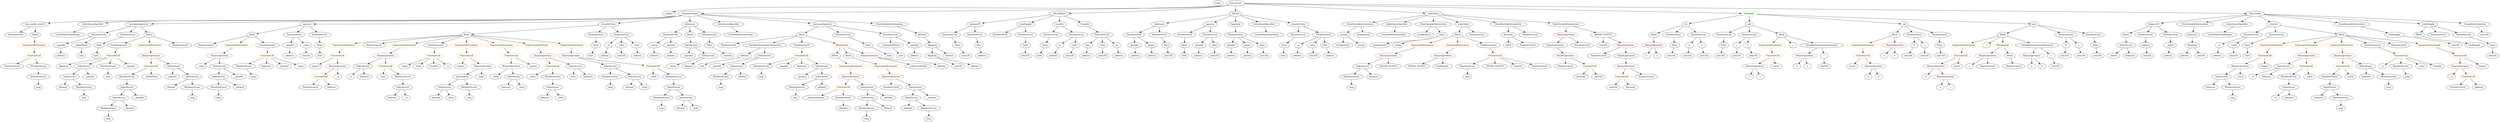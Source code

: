 strict digraph {
	graph [bb="0,0,14176,828"];
	node [label="\N"];
	Enter	[height=0.5,
		pos="6885.5,810",
		width=0.83628];
	Identifier_msg_9	[color=black,
		height=0.5,
		label=msg,
		pos="1463.5,306",
		width=0.75];
	Block_Unnamed_3	[color=black,
		height=0.5,
		label=Block,
		pos="10724,594",
		width=0.90558];
	ExpressionStatement_Unnamed_1	[color=orange,
		height=0.5,
		label=ExpressionStatement,
		pos="10546,522",
		width=2.458];
	Block_Unnamed_3 -> ExpressionStatement_Unnamed_1	[pos="e,10585,538.49 10698,582.82 10671,572.32 10629,555.67 10595,542.6"];
	BinaryOperation_Unnamed_6	[color=brown,
		height=0.5,
		label=BinaryOperation,
		pos="10724,522",
		width=1.9867];
	Block_Unnamed_3 -> BinaryOperation_Unnamed_6	[pos="e,10724,540.1 10724,575.7 10724,568.41 10724,559.73 10724,551.54"];
	VariableDeclaration_decimals	[color=black,
		height=0.5,
		label=decimals,
		pos="8520.5,594",
		width=1.1967];
	ElementaryTypeName_uint8	[color=black,
		height=0.5,
		label=uint8,
		pos="8520.5,522",
		width=0.7947];
	VariableDeclaration_decimals -> ElementaryTypeName_uint8	[pos="e,8520.5,540.1 8520.5,575.7 8520.5,568.41 8520.5,559.73 8520.5,551.54"];
	NumberLiteral_Unnamed_6	[color=black,
		height=0.5,
		label=NumberLiteral,
		pos="8630.5,522",
		width=1.765];
	VariableDeclaration_decimals -> NumberLiteral_Unnamed_6	[pos="e,8605.6,538.87 8543.6,578.33 8558.8,568.67 8578.9,555.87 8596,545"];
	NumberLiteral_Unnamed_3	[color=black,
		height=0.5,
		label=NumberLiteral,
		pos="1792.5,234",
		width=1.765];
	MemberAccess_Unnamed_28	[color=black,
		height=0.5,
		label=MemberAccess,
		pos="8266.5,378",
		width=1.9174];
	Identifier_msg_20	[color=black,
		height=0.5,
		label=msg,
		pos="8266.5,306",
		width=0.75];
	MemberAccess_Unnamed_28 -> Identifier_msg_20	[pos="e,8266.5,324.1 8266.5,359.7 8266.5,352.41 8266.5,343.73 8266.5,335.54"];
	FunctionDefinition_allowance	[color=black,
		height=0.5,
		label=allowance,
		pos="6563.5,666",
		width=1.3076];
	ParameterList_Unnamed_15	[color=black,
		height=0.5,
		label=ParameterList,
		pos="6422.5,594",
		width=1.7095];
	FunctionDefinition_allowance -> ParameterList_Unnamed_15	[pos="e,6452.8,610.01 6535.7,651.17 6514.9,640.87 6486.3,626.66 6463,615.11"];
	ParameterList_Unnamed_16	[color=black,
		height=0.5,
		label=ParameterList,
		pos="6563.5,594",
		width=1.7095];
	FunctionDefinition_allowance -> ParameterList_Unnamed_16	[pos="e,6563.5,612.1 6563.5,647.7 6563.5,640.41 6563.5,631.73 6563.5,623.54"];
	BinaryOperation_Unnamed_7	[color=brown,
		height=0.5,
		label=BinaryOperation,
		pos="10265,450",
		width=1.9867];
	Identifier_b_5	[color=black,
		height=0.5,
		label=b,
		pos="10210,378",
		width=0.75];
	BinaryOperation_Unnamed_7 -> Identifier_b_5	[pos="e,10222,394.36 10251,432.05 10244,423.44 10236,412.81 10229,403.33"];
	Identifier_a_6	[color=black,
		height=0.5,
		label=a,
		pos="10282,378",
		width=0.75];
	BinaryOperation_Unnamed_7 -> Identifier_a_6	[pos="e,10277,396.1 10269,431.7 10271,424.32 10273,415.52 10275,407.25"];
	BinaryOperation_Unnamed_12	[color=brown,
		height=0.5,
		label=BinaryOperation,
		pos="13084,450",
		width=1.9867];
	IndexAccess_Unnamed_3	[color=black,
		height=0.5,
		label=IndexAccess,
		pos="12940,378",
		width=1.6402];
	BinaryOperation_Unnamed_12 -> IndexAccess_Unnamed_3	[pos="e,12970,393.77 13052,433.46 13031,423.24 13003,409.77 12980,398.78"];
	FunctionCall_Unnamed_7	[color=orange,
		height=0.5,
		label=FunctionCall,
		pos="13084,378",
		width=1.6125];
	BinaryOperation_Unnamed_12 -> FunctionCall_Unnamed_7	[pos="e,13084,396.1 13084,431.7 13084,424.41 13084,415.73 13084,407.54"];
	Identifier_allowed_1	[color=black,
		height=0.5,
		label=allowed,
		pos="3680.5,234",
		width=1.0858];
	Identifier_msg_14	[color=black,
		height=0.5,
		label=msg,
		pos="4225.5,234",
		width=0.75];
	ParameterList_Unnamed_11	[color=black,
		height=0.5,
		label=ParameterList,
		pos="5385.5,594",
		width=1.7095];
	Parameter_None_5	[color=black,
		height=0.5,
		label=None,
		pos="5537.5,522",
		width=0.85014];
	ParameterList_Unnamed_11 -> Parameter_None_5	[pos="e,5514.2,533.77 5417.4,578.33 5442.7,566.68 5478,550.44 5503.7,538.57"];
	MemberAccess_Unnamed_18	[color=black,
		height=0.5,
		label=MemberAccess,
		pos="599.54,90",
		width=1.9174];
	Identifier_msg_11	[color=black,
		height=0.5,
		label=msg,
		pos="599.54,18",
		width=0.75];
	MemberAccess_Unnamed_18 -> Identifier_msg_11	[pos="e,599.54,36.104 599.54,71.697 599.54,64.407 599.54,55.726 599.54,47.536"];
	IndexAccess_Unnamed_7	[color=black,
		height=0.5,
		label=IndexAccess,
		pos="2675.5,306",
		width=1.6402];
	IndexAccess_Unnamed_8	[color=black,
		height=0.5,
		label=IndexAccess,
		pos="2572.5,234",
		width=1.6402];
	IndexAccess_Unnamed_7 -> IndexAccess_Unnamed_8	[pos="e,2595.8,250.82 2652.2,289.12 2638.2,279.63 2620.3,267.44 2605,257.03"];
	MemberAccess_Unnamed_6	[color=black,
		height=0.5,
		label=MemberAccess,
		pos="2718.5,234",
		width=1.9174];
	IndexAccess_Unnamed_7 -> MemberAccess_Unnamed_6	[pos="e,2707.9,252.28 2685.9,288.05 2690.7,280.26 2696.5,270.82 2701.9,262.08"];
	Parameter_spender_1	[color=black,
		height=0.5,
		label=spender,
		pos="6793.5,522",
		width=1.1135];
	ElementaryTypeName_address_8	[color=black,
		height=0.5,
		label=address,
		pos="6787.5,450",
		width=1.0996];
	Parameter_spender_1 -> ElementaryTypeName_address_8	[pos="e,6789,468.1 6792.1,503.7 6791.4,496.41 6790.7,487.73 6790,479.54"];
	Block_Unnamed_13	[color=black,
		height=0.5,
		label=Block,
		pos="4687.5,594",
		width=0.90558];
	BooleanLiteral_Unnamed_4	[color=black,
		height=0.5,
		label=BooleanLiteral,
		pos="4242.5,522",
		width=1.7788];
	Block_Unnamed_13 -> BooleanLiteral_Unnamed_4	[pos="e,4289.5,534.58 4655.5,589.4 4591,581.91 4440.6,563.42 4315.5,540 4310.7,539.09 4305.6,538.07 4300.6,536.99"];
	VariableDeclarationStatement_Unnamed_2	[color=black,
		height=0.5,
		label=VariableDeclarationStatement,
		pos="4443.5,522",
		width=3.3174];
	Block_Unnamed_13 -> VariableDeclarationStatement_Unnamed_2	[pos="e,4497.6,538.51 4659.1,584.83 4622.4,574.3 4557.5,555.68 4508.4,541.62"];
	EmitStatement_Unnamed_4	[color=black,
		height=0.5,
		label=EmitStatement,
		pos="4687.5,522",
		width=1.7788];
	Block_Unnamed_13 -> EmitStatement_Unnamed_4	[pos="e,4687.5,540.1 4687.5,575.7 4687.5,568.41 4687.5,559.73 4687.5,551.54"];
	IfStatement_Unnamed_1	[color=orange,
		height=0.5,
		label=IfStatement,
		pos="4846.5,522",
		width=1.4739];
	Block_Unnamed_13 -> IfStatement_Unnamed_1	[pos="e,4815,536.87 4712.4,582.06 4737,571.21 4775.3,554.36 4804.7,541.44"];
	MemberAccess_Unnamed_27	[color=black,
		height=0.5,
		label=MemberAccess,
		pos="7549.5,306",
		width=1.9174];
	Identifier_msg_19	[color=black,
		height=0.5,
		label=msg,
		pos="7549.5,234",
		width=0.75];
	MemberAccess_Unnamed_27 -> Identifier_msg_19	[pos="e,7549.5,252.1 7549.5,287.7 7549.5,280.41 7549.5,271.73 7549.5,263.54"];
	Identifier_Approval_1	[color=black,
		height=0.5,
		label=Approval,
		pos="348.54,378",
		width=1.266];
	IndexAccess_Unnamed_13	[color=black,
		height=0.5,
		label=IndexAccess,
		pos="3565.5,378",
		width=1.6402];
	MemberAccess_Unnamed_9	[color=black,
		height=0.5,
		label=MemberAccess,
		pos="3565.5,306",
		width=1.9174];
	IndexAccess_Unnamed_13 -> MemberAccess_Unnamed_9	[pos="e,3565.5,324.1 3565.5,359.7 3565.5,352.41 3565.5,343.73 3565.5,335.54"];
	IndexAccess_Unnamed_14	[color=black,
		height=0.5,
		label=IndexAccess,
		pos="3711.5,306",
		width=1.6402];
	IndexAccess_Unnamed_13 -> IndexAccess_Unnamed_14	[pos="e,3680.7,321.78 3596.1,362.33 3617.8,351.95 3647,337.94 3670.6,326.61"];
	BinaryOperation_Unnamed_20	[color=brown,
		height=0.5,
		label=BinaryOperation,
		pos="881.54,450",
		width=1.9867];
	FunctionCall_Unnamed_19	[color=orange,
		height=0.5,
		label=FunctionCall,
		pos="870.54,378",
		width=1.6125];
	BinaryOperation_Unnamed_20 -> FunctionCall_Unnamed_19	[pos="e,873.23,396.1 878.82,431.7 877.66,424.32 876.28,415.52 874.98,407.25"];
	IndexAccess_Unnamed_21	[color=black,
		height=0.5,
		label=IndexAccess,
		pos="1005.5,378",
		width=1.6402];
	BinaryOperation_Unnamed_20 -> IndexAccess_Unnamed_21	[pos="e,978.36,394.34 909.68,433.12 927.04,423.31 949.52,410.63 968.34,400"];
	FunctionCall_Unnamed_13	[color=orange,
		height=0.5,
		label=FunctionCall,
		pos="3220.5,378",
		width=1.6125];
	Identifier__value_6	[color=black,
		height=0.5,
		label=_value,
		pos="3098.5,306",
		width=0.96103];
	FunctionCall_Unnamed_13 -> Identifier__value_6	[pos="e,3121.2,319.98 3193.8,361.64 3175.2,351.01 3150.5,336.82 3130.9,325.56"];
	MemberAccess_Unnamed_7	[color=black,
		height=0.5,
		label=MemberAccess,
		pos="3220.5,306",
		width=1.9174];
	FunctionCall_Unnamed_13 -> MemberAccess_Unnamed_7	[pos="e,3220.5,324.1 3220.5,359.7 3220.5,352.41 3220.5,343.73 3220.5,335.54"];
	Parameter_to	[color=black,
		height=0.5,
		label=to,
		pos="5956.5,522",
		width=0.75];
	ElementaryTypeName_address_1	[color=black,
		height=0.5,
		label=address,
		pos="5947.5,450",
		width=1.0996];
	Parameter_to -> ElementaryTypeName_address_1	[pos="e,5949.7,468.1 5954.3,503.7 5953.4,496.32 5952.2,487.52 5951.2,479.25"];
	PragmaDirective_solidity	[color=black,
		height=0.5,
		label=solidity,
		pos="3870.5,738",
		width=1.0442];
	Identifier_INITIAL_SUPPLY	[color=black,
		height=0.5,
		label=INITIAL_SUPPLY,
		pos="7961.5,378",
		width=2.3333];
	Parameter_b_2	[color=black,
		height=0.5,
		label=b,
		pos="10841,522",
		width=0.75];
	ElementaryTypeName_uint256_8	[color=black,
		height=0.5,
		label=uint256,
		pos="10808,450",
		width=1.0442];
	Parameter_b_2 -> ElementaryTypeName_uint256_8	[pos="e,10816,467.96 10833,504.41 10829,496.59 10825,487.06 10820,478.23"];
	Identifier_msg_16	[color=black,
		height=0.5,
		label=msg,
		pos="5094.5,18",
		width=0.75];
	Identifier__spender_3	[color=black,
		height=0.5,
		label=_spender,
		pos="993.54,306",
		width=1.2521];
	IndexAccess_Unnamed_24	[color=black,
		height=0.5,
		label=IndexAccess,
		pos="662.54,162",
		width=1.6402];
	IndexAccess_Unnamed_24 -> MemberAccess_Unnamed_18	[pos="e,614.8,107.96 647.61,144.41 640.11,136.08 630.86,125.8 622.48,116.49"];
	Identifier_allowed_6	[color=black,
		height=0.5,
		label=allowed,
		pos="725.54,90",
		width=1.0858];
	IndexAccess_Unnamed_24 -> Identifier_allowed_6	[pos="e,711.15,106.99 677.47,144.41 685.27,135.74 694.96,124.97 703.6,115.38"];
	ExpressionStatement_Unnamed_4	[color=orange,
		height=0.5,
		label=ExpressionStatement,
		pos="12894,522",
		width=2.458];
	FunctionCall_Unnamed_5	[color=orange,
		height=0.5,
		label=FunctionCall,
		pos="12861,450",
		width=1.6125];
	ExpressionStatement_Unnamed_4 -> FunctionCall_Unnamed_5	[pos="e,12869,468.1 12885,503.7 12882,496.07 12877,486.92 12873,478.4"];
	BinaryOperation_Unnamed_14	[color=brown,
		height=0.5,
		label=BinaryOperation,
		pos="2982.5,378",
		width=1.9867];
	Identifier__value_4	[color=black,
		height=0.5,
		label=_value,
		pos="2874.5,306",
		width=0.96103];
	BinaryOperation_Unnamed_14 -> Identifier__value_4	[pos="e,2895.5,320.56 2957.5,360.76 2941.8,350.57 2921.4,337.36 2904.7,326.58"];
	IndexAccess_Unnamed_6	[color=black,
		height=0.5,
		label=IndexAccess,
		pos="2986.5,306",
		width=1.6402];
	BinaryOperation_Unnamed_14 -> IndexAccess_Unnamed_6	[pos="e,2985.6,324.1 2983.5,359.7 2983.9,352.41 2984.4,343.73 2984.9,335.54"];
	Parameter_None_7	[color=black,
		height=0.5,
		label=None,
		pos="6608.5,522",
		width=0.85014];
	ElementaryTypeName_uint256_18	[color=black,
		height=0.5,
		label=uint256,
		pos="6616.5,450",
		width=1.0442];
	Parameter_None_7 -> ElementaryTypeName_uint256_18	[pos="e,6614.6,468.1 6610.5,503.7 6611.3,496.41 6612.3,487.73 6613.3,479.54"];
	FunctionDefinition_balanceOf_1	[color=black,
		height=0.5,
		label=balanceOf,
		pos="12224,666",
		width=1.3491];
	Block_Unnamed_7	[color=black,
		height=0.5,
		label=Block,
		pos="12047,594",
		width=0.90558];
	FunctionDefinition_balanceOf_1 -> Block_Unnamed_7	[pos="e,12072,605.69 12190,652.35 12163,641.73 12123,626.09 12088,612 12086,611.31 12084,610.6 12082,609.87"];
	ParameterList_Unnamed_27	[color=black,
		height=0.5,
		label=ParameterList,
		pos="12159,594",
		width=1.7095];
	FunctionDefinition_balanceOf_1 -> ParameterList_Unnamed_27	[pos="e,12174,611.63 12208,648.76 12201,640.23 12191,629.58 12182,620.02"];
	ParameterList_Unnamed_26	[color=black,
		height=0.5,
		label=ParameterList,
		pos="12300,594",
		width=1.7095];
	FunctionDefinition_balanceOf_1 -> ParameterList_Unnamed_26	[pos="e,12281,611.63 12241,648.76 12251,639.97 12263,628.93 12273,619.14"];
	FunctionDefinition_balanceOf	[color=black,
		height=0.5,
		label=balanceOf,
		pos="5526.5,666",
		width=1.3491];
	FunctionDefinition_balanceOf -> ParameterList_Unnamed_11	[pos="e,5415.6,609.94 5498.3,651 5477.6,640.69 5449,626.52 5425.9,615.02"];
	ParameterList_Unnamed_10	[color=black,
		height=0.5,
		label=ParameterList,
		pos="5526.5,594",
		width=1.7095];
	FunctionDefinition_balanceOf -> ParameterList_Unnamed_10	[pos="e,5526.5,612.1 5526.5,647.7 5526.5,640.41 5526.5,631.73 5526.5,623.54"];
	Identifier_allowed	[color=black,
		height=0.5,
		label=allowed,
		pos="2514.5,162",
		width=1.0858];
	Parameter_None_2	[color=black,
		height=0.5,
		label=None,
		pos="10989,522",
		width=0.85014];
	ElementaryTypeName_uint256_9	[color=black,
		height=0.5,
		label=uint256,
		pos="10994,450",
		width=1.0442];
	Parameter_None_2 -> ElementaryTypeName_uint256_9	[pos="e,10992,468.1 10990,503.7 10990,496.41 10991,487.73 10992,479.54"];
	ElementaryTypeName_uint256_20	[color=black,
		height=0.5,
		label=uint256,
		pos="6882.5,450",
		width=1.0442];
	Parameter_to_1	[color=black,
		height=0.5,
		label=to,
		pos="7341.5,522",
		width=0.75];
	ElementaryTypeName_address_7	[color=black,
		height=0.5,
		label=address,
		pos="7338.5,450",
		width=1.0996];
	Parameter_to_1 -> ElementaryTypeName_address_7	[pos="e,7339.3,468.1 7340.8,503.7 7340.5,496.41 7340.1,487.73 7339.8,479.54"];
	StateVariableDeclaration_Unnamed	[color=black,
		height=0.5,
		label=StateVariableDeclaration,
		pos="12439,666",
		width=2.8184];
	VariableDeclaration_balances	[color=black,
		height=0.5,
		label=balances,
		pos="12422,594",
		width=1.1828];
	StateVariableDeclaration_Unnamed -> VariableDeclaration_balances	[pos="e,12426,612.1 12434,647.7 12433,640.32 12430,631.52 12428,623.25"];
	Identifier__value_8	[color=black,
		height=0.5,
		label=_value,
		pos="3823.5,306",
		width=0.96103];
	ElementaryTypeName_uint256_16	[color=black,
		height=0.5,
		label=uint256,
		pos="6042.5,450",
		width=1.0442];
	BooleanLiteral_Unnamed_2	[color=black,
		height=0.5,
		label=BooleanLiteral,
		pos="1198.5,522",
		width=1.7788];
	Parameter_value	[color=black,
		height=0.5,
		label=value,
		pos="6059.5,522",
		width=0.82242];
	Parameter_value -> ElementaryTypeName_uint256_16	[pos="e,6046.7,468.1 6055.3,503.7 6053.5,496.32 6051.4,487.52 6049.4,479.25"];
	InheritanceSpecifier_Unnamed_1	[color=black,
		height=0.5,
		label=InheritanceSpecifier,
		pos="12675,666",
		width=2.3333];
	UserDefinedTypeName_Unnamed_1	[color=black,
		height=0.5,
		label=UserDefinedTypeName,
		pos="12581,594",
		width=2.7214];
	InheritanceSpecifier_Unnamed_1 -> UserDefinedTypeName_Unnamed_1	[pos="e,12603,611.96 12652,648.41 12640,639.56 12626,628.52 12612,618.77"];
	Parameter__to_1	[color=black,
		height=0.5,
		label=_to,
		pos="3502.5,522",
		width=0.75];
	ElementaryTypeName_address_18	[color=black,
		height=0.5,
		label=address,
		pos="3489.5,450",
		width=1.0996];
	Parameter__to_1 -> ElementaryTypeName_address_18	[pos="e,3492.7,468.1 3499.3,503.7 3498,496.32 3496.3,487.52 3494.8,479.25"];
	FunctionDefinition_bug_unchk_send15	[color=black,
		height=0.5,
		label=bug_unchk_send15,
		pos="220.54,666",
		width=2.3194];
	ParameterList_Unnamed_30	[color=black,
		height=0.5,
		label=ParameterList,
		pos="108.54,594",
		width=1.7095];
	FunctionDefinition_bug_unchk_send15 -> ParameterList_Unnamed_30	[pos="e,133.86,610.83 194.28,648.59 179.04,639.06 159.66,626.95 143.18,616.65"];
	Block_Unnamed_9	[color=black,
		height=0.5,
		label=Block,
		pos="220.54,594",
		width=0.90558];
	FunctionDefinition_bug_unchk_send15 -> Block_Unnamed_9	[pos="e,220.54,612.1 220.54,647.7 220.54,640.41 220.54,631.73 220.54,623.54"];
	FunctionCall_Unnamed_11	[color=orange,
		height=0.5,
		label=FunctionCall,
		pos="2978.5,450",
		width=1.6125];
	FunctionCall_Unnamed_11 -> BinaryOperation_Unnamed_14	[pos="e,2981.6,396.1 2979.5,431.7 2979.9,424.41 2980.4,415.73 2980.9,407.54"];
	Identifier_require_3	[color=black,
		height=0.5,
		label=require,
		pos="3108.5,378",
		width=1.0026];
	FunctionCall_Unnamed_11 -> Identifier_require_3	[pos="e,3084.7,391.81 3006.7,433.81 3026.8,423.03 3053.7,408.51 3074.9,397.12"];
	ElementaryTypeName_address	[color=black,
		height=0.5,
		label=address,
		pos="5683.5,450",
		width=1.0996];
	ExpressionStatement_Unnamed_14	[color=orange,
		height=0.5,
		label=ExpressionStatement,
		pos="1369.5,522",
		width=2.458];
	BinaryOperation_Unnamed_19	[color=brown,
		height=0.5,
		label=BinaryOperation,
		pos="1251.5,450",
		width=1.9867];
	ExpressionStatement_Unnamed_14 -> BinaryOperation_Unnamed_19	[pos="e,1278.6,467.07 1341.9,504.59 1325.9,495.13 1305.7,483.12 1288.4,472.87"];
	NumberLiteral_Unnamed_4	[color=black,
		height=0.5,
		label=NumberLiteral,
		pos="63.539,378",
		width=1.765];
	ElementaryTypeName_uint256_30	[color=black,
		height=0.5,
		label=uint256,
		pos="1765.5,450",
		width=1.0442];
	ElementaryTypeName_address_19	[color=black,
		height=0.5,
		label=address,
		pos="1913.5,234",
		width=1.0996];
	ParameterList_Unnamed_24	[color=black,
		height=0.5,
		label=ParameterList,
		pos="12759,594",
		width=1.7095];
	Parameter__to	[color=black,
		height=0.5,
		label=_to,
		pos="12586,522",
		width=0.75];
	ParameterList_Unnamed_24 -> Parameter__to	[pos="e,12608,532.24 12724,578.83 12693,566.45 12649,548.6 12619,536.44"];
	Parameter__value	[color=black,
		height=0.5,
		label=_value,
		pos="12674,522",
		width=0.96103];
	ParameterList_Unnamed_24 -> Parameter__value	[pos="e,12691,537.72 12739,576.76 12727,567.27 12713,555.17 12700,544.85"];
	FunctionDefinition_div	[color=black,
		height=0.5,
		label=div,
		pos="9536.5,666",
		width=0.75];
	Block_Unnamed_2	[color=black,
		height=0.5,
		label=Block,
		pos="9350.5,594",
		width=0.90558];
	FunctionDefinition_div -> Block_Unnamed_2	[pos="e,9376.7,604.9 9513.6,656.38 9485.7,645.9 9437.1,627.68 9395.5,612 9392.9,611 9390.1,609.96 9387.3,608.91"];
	ParameterList_Unnamed_3	[color=black,
		height=0.5,
		label=ParameterList,
		pos="9466.5,594",
		width=1.7095];
	FunctionDefinition_div -> ParameterList_Unnamed_3	[pos="e,9483.2,611.7 9522,650.5 9513.1,641.59 9501.5,629.94 9491.2,619.62"];
	ParameterList_Unnamed_2	[color=black,
		height=0.5,
		label=ParameterList,
		pos="9607.5,594",
		width=1.7095];
	FunctionDefinition_div -> ParameterList_Unnamed_2	[pos="e,9590.6,611.7 9551.3,650.5 9560.3,641.59 9572.1,629.94 9582.6,619.62"];
	IndexAccess_Unnamed_32	[color=black,
		height=0.5,
		label=IndexAccess,
		pos="5102.5,162",
		width=1.6402];
	MemberAccess_Unnamed_23	[color=black,
		height=0.5,
		label=MemberAccess,
		pos="5094.5,90",
		width=1.9174];
	IndexAccess_Unnamed_32 -> MemberAccess_Unnamed_23	[pos="e,5096.5,108.1 5100.6,143.7 5099.7,136.41 5098.7,127.73 5097.8,119.54"];
	Identifier_allowed_10	[color=black,
		height=0.5,
		label=allowed,
		pos="5220.5,90",
		width=1.0858];
	IndexAccess_Unnamed_32 -> Identifier_allowed_10	[pos="e,5197.2,104.83 5128.7,145.46 5146,135.2 5168.8,121.66 5187.4,110.65"];
	BinaryOperation_Unnamed_26	[color=brown,
		height=0.5,
		label=BinaryOperation,
		pos="8841.5,594",
		width=1.9867];
	TupleExpression_Unnamed_1	[color=black,
		height=0.5,
		label=TupleExpression,
		pos="8785.5,522",
		width=2.0422];
	BinaryOperation_Unnamed_26 -> TupleExpression_Unnamed_1	[pos="e,8799,539.79 8828,576.05 8821.4,567.8 8813.3,557.7 8806,548.54"];
	NumberLiteral_Unnamed_10	[color=black,
		height=0.5,
		label=NumberLiteral,
		pos="8940.5,522",
		width=1.765];
	BinaryOperation_Unnamed_26 -> NumberLiteral_Unnamed_10	[pos="e,8917.8,539.07 8864.7,576.59 8877.9,567.31 8894.5,555.57 8908.8,545.44"];
	ElementaryTypeName_uint256_32	[color=black,
		height=0.5,
		label=uint256,
		pos="9059.5,522",
		width=1.0442];
	Identifier__to_1	[color=black,
		height=0.5,
		label=_to,
		pos="12772,306",
		width=0.75];
	Identifier__subtractedValue_1	[color=black,
		height=0.5,
		label=_subtractedValue,
		pos="4793.5,162",
		width=2.0976];
	BinaryOperation_Unnamed_4	[color=brown,
		height=0.5,
		label=BinaryOperation,
		pos="9347.5,522",
		width=1.9867];
	Block_Unnamed_2 -> BinaryOperation_Unnamed_4	[pos="e,9348.3,540.1 9349.8,575.7 9349.5,568.41 9349.1,559.73 9348.8,551.54"];
	Identifier_b_2	[color=black,
		height=0.5,
		label=b,
		pos="9305.5,450",
		width=0.75];
	ElementaryTypeName_address_12	[color=black,
		height=0.5,
		label=address,
		pos="12579,450",
		width=1.0996];
	Parameter__to -> ElementaryTypeName_address_12	[pos="e,12580,468.1 12584,503.7 12583,496.41 12582,487.73 12581,479.54"];
	Identifier_msg_5	[color=black,
		height=0.5,
		label=msg,
		pos="3565.5,234",
		width=0.75];
	Identifier_balances_6	[color=black,
		height=0.5,
		label=balances,
		pos="2939.5,234",
		width=1.1828];
	ContractDefinition_StandardToken	[color=black,
		height=0.5,
		label=StandardToken,
		pos="3994.5,738",
		width=1.8897];
	ContractDefinition_StandardToken -> FunctionDefinition_bug_unchk_send15	[pos="e,297.04,673.55 3946.7,724.84 3937.1,722.85 3927.1,721.09 3917.5,720 3536.1,676.38 846.14,699.46 462.54,684 411.43,681.94 354.34,\
678.01 308.45,674.44"];
	InheritanceSpecifier_Unnamed_3	[color=black,
		height=0.5,
		label=InheritanceSpecifier,
		pos="555.54,666",
		width=2.3333];
	ContractDefinition_StandardToken -> InheritanceSpecifier_Unnamed_3	[pos="e,627.81,675.47 3946.7,724.85 3937.1,722.86 3927.1,721.09 3917.5,720 3565.6,679.6 1083.3,703.24 729.54,684 699.97,682.39 667.67,\
679.54 639.02,676.63"];
	FunctionDefinition_increaseApproval	[color=black,
		height=0.5,
		label=increaseApproval,
		pos="814.54,666",
		width=2.0976];
	ContractDefinition_StandardToken -> FunctionDefinition_increaseApproval	[pos="e,889.77,668.45 3946.7,724.89 3937.1,722.89 3927.1,721.12 3917.5,720 3675.9,691.64 1971.8,688.26 1728.5,684 1424.4,678.67 1063.4,\
671.79 901.11,668.67"];
	FunctionDefinition_approve_1	[color=black,
		height=0.5,
		label=approve,
		pos="1778.5,666",
		width=1.1412];
	ContractDefinition_StandardToken -> FunctionDefinition_approve_1	[pos="e,1819.7,666.94 3946.3,724.86 3936.8,722.9 3926.9,721.14 3917.5,720 3495.4,668.66 2117.5,666.76 1831,666.93"];
	FunctionDefinition_transferFrom_1	[color=black,
		height=0.5,
		label=transferFrom,
		pos="3504.5,666",
		width=1.6402];
	ContractDefinition_StandardToken -> FunctionDefinition_transferFrom_1	[pos="e,3560.2,672.54 3945,725.37 3935.9,723.43 3926.4,721.55 3917.5,720 3796.3,698.87 3653.6,682.4 3571.6,673.74"];
	FunctionDefinition_allowance_1	[color=black,
		height=0.5,
		label=allowance,
		pos="3994.5,666",
		width=1.3076];
	ContractDefinition_StandardToken -> FunctionDefinition_allowance_1	[pos="e,3994.5,684.1 3994.5,719.7 3994.5,712.41 3994.5,703.73 3994.5,695.54"];
	InheritanceSpecifier_Unnamed_2	[color=black,
		height=0.5,
		label=InheritanceSpecifier,
		pos="4214.5,666",
		width=2.3333];
	ContractDefinition_StandardToken -> InheritanceSpecifier_Unnamed_2	[pos="e,4168.8,681.54 4037,723.5 4071.4,712.55 4120.3,697 4158,684.99"];
	FunctionDefinition_decreaseApproval	[color=black,
		height=0.5,
		label=decreaseApproval,
		pos="4767.5,666",
		width=2.1669];
	ContractDefinition_StandardToken -> FunctionDefinition_decreaseApproval	[pos="e,4696,673.48 4058.1,731.24 4197.4,718.63 4529.3,688.58 4684.6,674.51"];
	StateVariableDeclaration_Unnamed_2	[color=black,
		height=0.5,
		label=StateVariableDeclaration,
		pos="5155.5,666",
		width=2.8184];
	ContractDefinition_StandardToken -> StateVariableDeclaration_Unnamed_2	[pos="e,5060.9,672.71 4060.3,733.04 4252.4,721.45 4814,687.59 5049.6,673.39"];
	Identifier__subtractedValue	[color=black,
		height=0.5,
		label=_subtractedValue,
		pos="5373.5,378",
		width=2.0976];
	Parameter_None_4	[color=black,
		height=0.5,
		label=None,
		pos="5794.5,522",
		width=0.85014];
	ElementaryTypeName_uint256_14	[color=black,
		height=0.5,
		label=uint256,
		pos="5779.5,450",
		width=1.0442];
	Parameter_None_4 -> ElementaryTypeName_uint256_14	[pos="e,5783.2,468.1 5790.8,503.7 5789.3,496.32 5787.4,487.52 5785.6,479.25"];
	StateVariableDeclaration_Unnamed_4	[color=black,
		height=0.5,
		label=StateVariableDeclaration,
		pos="7694.5,666",
		width=2.8184];
	VariableDeclaration_symbol	[color=black,
		height=0.5,
		label=symbol,
		pos="7601.5,594",
		width=1.0581];
	StateVariableDeclaration_Unnamed_4 -> VariableDeclaration_symbol	[pos="e,7621,609.66 7672,648.05 7659.4,638.52 7643.4,626.53 7629.9,616.35"];
	stringLiteral_Unnamed_3	[color=black,
		height=0.5,
		label=stringLiteral,
		pos="7711.5,594",
		width=1.5016];
	StateVariableDeclaration_Unnamed_4 -> stringLiteral_Unnamed_3	[pos="e,7707.4,612.1 7698.7,647.7 7700.5,640.32 7702.7,631.52 7704.7,623.25"];
	FunctionDefinition_approve	[color=black,
		height=0.5,
		label=approve,
		pos="6845.5,666",
		width=1.1412];
	ParameterList_Unnamed_20	[color=black,
		height=0.5,
		label=ParameterList,
		pos="6704.5,594",
		width=1.7095];
	FunctionDefinition_approve -> ParameterList_Unnamed_20	[pos="e,6734.9,610.05 6819,651.83 6798.2,641.48 6768.8,626.89 6745,615.09"];
	ParameterList_Unnamed_19	[color=black,
		height=0.5,
		label=ParameterList,
		pos="6845.5,594",
		width=1.7095];
	FunctionDefinition_approve -> ParameterList_Unnamed_19	[pos="e,6845.5,612.1 6845.5,647.7 6845.5,640.41 6845.5,631.73 6845.5,623.54"];
	Parameter_balance	[color=black,
		height=0.5,
		label=balance,
		pos="12166,522",
		width=1.0719];
	ElementaryTypeName_uint256_27	[color=black,
		height=0.5,
		label=uint256,
		pos="12187,450",
		width=1.0442];
	Parameter_balance -> ElementaryTypeName_uint256_27	[pos="e,12181,468.1 12171,503.7 12173,496.24 12176,487.32 12178,478.97"];
	InheritanceSpecifier_Unnamed_4	[color=black,
		height=0.5,
		label=InheritanceSpecifier,
		pos="7897.5,666",
		width=2.3333];
	UserDefinedTypeName_Unnamed_4	[color=black,
		height=0.5,
		label=UserDefinedTypeName,
		pos="7881.5,594",
		width=2.7214];
	InheritanceSpecifier_Unnamed_4 -> UserDefinedTypeName_Unnamed_4	[pos="e,7885.4,612.1 7893.6,647.7 7891.9,640.32 7889.9,631.52 7888,623.25"];
	FunctionCall_Unnamed_1	[color=orange,
		height=0.5,
		label=FunctionCall,
		pos="10546,450",
		width=1.6125];
	ExpressionStatement_Unnamed_1 -> FunctionCall_Unnamed_1	[pos="e,10546,468.1 10546,503.7 10546,496.41 10546,487.73 10546,479.54"];
	ParameterList_Unnamed_13	[color=black,
		height=0.5,
		label=ParameterList,
		pos="5949.5,594",
		width=1.7095];
	Parameter_None_6	[color=black,
		height=0.5,
		label=None,
		pos="5877.5,522",
		width=0.85014];
	ParameterList_Unnamed_13 -> Parameter_None_6	[pos="e,5893,538.04 5932.5,576.41 5923.1,567.31 5911.4,555.9 5901.2,545.96"];
	VariableDeclaration_spender	[color=black,
		height=0.5,
		label=spender,
		pos="6978.5,522",
		width=1.1135];
	ElementaryTypeName_address_10	[color=black,
		height=0.5,
		label=address,
		pos="6977.5,450",
		width=1.0996];
	VariableDeclaration_spender -> ElementaryTypeName_address_10	[pos="e,6977.8,468.1 6978.3,503.7 6978.2,496.41 6978.1,487.73 6977.9,479.54"];
	BinaryOperation_Unnamed_2	[color=brown,
		height=0.5,
		label=BinaryOperation,
		pos="10948,378",
		width=1.9867];
	Identifier_b_1	[color=black,
		height=0.5,
		label=b,
		pos="10890,306",
		width=0.75];
	BinaryOperation_Unnamed_2 -> Identifier_b_1	[pos="e,10902,322.36 10933,360.05 10926,351.35 10917,340.59 10909,331.03"];
	BinaryOperation_Unnamed_3	[color=brown,
		height=0.5,
		label=BinaryOperation,
		pos="11007,306",
		width=1.9867];
	BinaryOperation_Unnamed_2 -> BinaryOperation_Unnamed_3	[pos="e,10992,323.79 10962,360.05 10969,351.8 10977,341.7 10985,332.54"];
	Identifier__value_9	[color=black,
		height=0.5,
		label=_value,
		pos="2347.5,378",
		width=0.96103];
	UserDefinedTypeName_Unnamed_3	[color=black,
		height=0.5,
		label=UserDefinedTypeName,
		pos="412.54,594",
		width=2.7214];
	InheritanceSpecifier_Unnamed_3 -> UserDefinedTypeName_Unnamed_3	[pos="e,445.85,611.31 523.09,649.12 503.26,639.41 477.65,626.87 456.08,616.31"];
	Parameter_None_1	[color=black,
		height=0.5,
		label=None,
		pos="9467.5,522",
		width=0.85014];
	ParameterList_Unnamed_3 -> Parameter_None_1	[pos="e,9467.3,540.1 9466.8,575.7 9466.9,568.41 9467,559.73 9467.1,551.54"];
	BinaryOperation_Unnamed	[color=brown,
		height=0.5,
		label=BinaryOperation,
		pos="11256,450",
		width=1.9867];
	Identifier_a	[color=black,
		height=0.5,
		label=a,
		pos="11147,378",
		width=0.75];
	BinaryOperation_Unnamed -> Identifier_a	[pos="e,11166,391.21 11230,432.76 11214,422.16 11192,408.3 11175,397.31"];
	NumberLiteral_Unnamed	[color=black,
		height=0.5,
		label=NumberLiteral,
		pos="11256,378",
		width=1.765];
	BinaryOperation_Unnamed -> NumberLiteral_Unnamed	[pos="e,11256,396.1 11256,431.7 11256,424.41 11256,415.73 11256,407.54"];
	ElementaryTypeName_uint256_12	[color=black,
		height=0.5,
		label=uint256,
		pos="9739.5,450",
		width=1.0442];
	IndexAccess_Unnamed_5	[color=black,
		height=0.5,
		label=IndexAccess,
		pos="12047,522",
		width=1.6402];
	Block_Unnamed_7 -> IndexAccess_Unnamed_5	[pos="e,12047,540.1 12047,575.7 12047,568.41 12047,559.73 12047,551.54"];
	Identifier_msg_12	[color=black,
		height=0.5,
		label=msg,
		pos="609.54,306",
		width=0.75];
	Identifier_msg_2	[color=black,
		height=0.5,
		label=msg,
		pos="13299,90",
		width=0.75];
	FunctionDefinition_transfer_1	[color=black,
		height=0.5,
		label=transfer,
		pos="12833,666",
		width=1.0719];
	FunctionDefinition_transfer_1 -> ParameterList_Unnamed_24	[pos="e,12776,611.71 12816,649.46 12807,640.63 12795,629.37 12784,619.38"];
	ParameterList_Unnamed_25	[color=black,
		height=0.5,
		label=ParameterList,
		pos="12900,594",
		width=1.7095];
	FunctionDefinition_transfer_1 -> ParameterList_Unnamed_25	[pos="e,12883,611.8 12848,649.12 12856,640.51 12866,629.67 12876,619.96"];
	Block_Unnamed_6	[color=black,
		height=0.5,
		label=Block,
		pos="13284,594",
		width=0.90558];
	FunctionDefinition_transfer_1 -> Block_Unnamed_6	[pos="e,13252,599.83 12869,659.39 12951,646.58 13153,615.24 13241,601.57"];
	ExpressionStatement_Unnamed_13	[color=orange,
		height=0.5,
		label=ExpressionStatement,
		pos="214.54,522",
		width=2.458];
	FunctionCall_Unnamed_17	[color=orange,
		height=0.5,
		label=FunctionCall,
		pos="214.54,450",
		width=1.6125];
	ExpressionStatement_Unnamed_13 -> FunctionCall_Unnamed_17	[pos="e,214.54,468.1 214.54,503.7 214.54,496.41 214.54,487.73 214.54,479.54"];
	Parameter_None_11	[color=black,
		height=0.5,
		label=None,
		pos="12757,522",
		width=0.85014];
	ParameterList_Unnamed_25 -> Parameter_None_11	[pos="e,12780,534.31 12869,577.98 12846,566.63 12814,551.05 12790,539.37"];
	IndexAccess_Unnamed_3 -> Identifier__to_1	[pos="e,12793,317.28 12904,363.28 12877,352.9 12840,338.08 12808,324 12806,323.34 12804,322.66 12803,321.97"];
	Identifier_balances_3	[color=black,
		height=0.5,
		label=balances,
		pos="12860,306",
		width=1.1828];
	IndexAccess_Unnamed_3 -> Identifier_balances_3	[pos="e,12877,322.67 12921,360.76 12911,351.62 12897,340.06 12886,330"];
	MemberAccess_Unnamed_4	[color=black,
		height=0.5,
		label=MemberAccess,
		pos="12990,306",
		width=1.9174];
	IndexAccess_Unnamed_4	[color=black,
		height=0.5,
		label=IndexAccess,
		pos="12990,234",
		width=1.6402];
	MemberAccess_Unnamed_4 -> IndexAccess_Unnamed_4	[pos="e,12990,252.1 12990,287.7 12990,280.41 12990,271.73 12990,263.54"];
	Parameter__owner	[color=black,
		height=0.5,
		label=_owner,
		pos="12297,522",
		width=1.0719];
	ElementaryTypeName_address_14	[color=black,
		height=0.5,
		label=address,
		pos="12292,450",
		width=1.0996];
	Parameter__owner -> ElementaryTypeName_address_14	[pos="e,12293,468.1 12295,503.7 12295,496.41 12294,487.73 12294,479.54"];
	IndexAccess_Unnamed_10	[color=black,
		height=0.5,
		label=IndexAccess,
		pos="3220.5,234",
		width=1.6402];
	Identifier_balances_8	[color=black,
		height=0.5,
		label=balances,
		pos="3173.5,162",
		width=1.1828];
	IndexAccess_Unnamed_10 -> Identifier_balances_8	[pos="e,3184.8,179.79 3209.2,216.05 3203.7,207.97 3197.1,198.12 3191.1,189.11"];
	Identifier__from_3	[color=black,
		height=0.5,
		label=_from,
		pos="3267.5,162",
		width=0.93331];
	IndexAccess_Unnamed_10 -> Identifier__from_3	[pos="e,3256.6,179.31 3231.9,216.05 3237.4,207.85 3244.2,197.83 3250.3,188.71"];
	MemberAccess_Unnamed_17	[color=black,
		height=0.5,
		label=MemberAccess,
		pos="723.54,306",
		width=1.9174];
	FunctionCall_Unnamed_19 -> MemberAccess_Unnamed_17	[pos="e,755.84,322.38 839.72,362.33 818.31,352.13 789.5,338.41 765.92,327.18"];
	Identifier__addedValue	[color=black,
		height=0.5,
		label=_addedValue,
		pos="870.54,306",
		width=1.6541];
	FunctionCall_Unnamed_19 -> Identifier__addedValue	[pos="e,870.54,324.1 870.54,359.7 870.54,352.41 870.54,343.73 870.54,335.54"];
	MemberAccess_Unnamed_25	[color=black,
		height=0.5,
		label=MemberAccess,
		pos="4466.5,378",
		width=1.9174];
	Identifier_msg_17	[color=black,
		height=0.5,
		label=msg,
		pos="4466.5,306",
		width=0.75];
	MemberAccess_Unnamed_25 -> Identifier_msg_17	[pos="e,4466.5,324.1 4466.5,359.7 4466.5,352.41 4466.5,343.73 4466.5,335.54"];
	IndexAccess_Unnamed_26	[color=black,
		height=0.5,
		label=IndexAccess,
		pos="378.54,306",
		width=1.6402];
	Identifier_allowed_7	[color=black,
		height=0.5,
		label=allowed,
		pos="338.54,234",
		width=1.0858];
	IndexAccess_Unnamed_26 -> Identifier_allowed_7	[pos="e,348.13,251.79 368.86,288.05 364.34,280.14 358.85,270.54 353.79,261.69"];
	MemberAccess_Unnamed_20	[color=black,
		height=0.5,
		label=MemberAccess,
		pos="464.54,234",
		width=1.9174];
	IndexAccess_Unnamed_26 -> MemberAccess_Unnamed_20	[pos="e,444.1,251.63 398.49,288.76 409.4,279.88 423.12,268.71 435.23,258.85"];
	ParameterList_Unnamed_33	[color=black,
		height=0.5,
		label=ParameterList,
		pos="3876.5,594",
		width=1.7095];
	Parameter__owner_1	[color=black,
		height=0.5,
		label=_owner,
		pos="3774.5,522",
		width=1.0719];
	ParameterList_Unnamed_33 -> Parameter__owner_1	[pos="e,3795.4,537.32 3853.1,576.94 3838.7,567.05 3820.1,554.26 3804.6,543.62"];
	Parameter__spender_1	[color=black,
		height=0.5,
		label=_spender,
		pos="3876.5,522",
		width=1.2521];
	ParameterList_Unnamed_33 -> Parameter__spender_1	[pos="e,3876.5,540.1 3876.5,575.7 3876.5,568.41 3876.5,559.73 3876.5,551.54"];
	ExpressionStatement_Unnamed_7	[color=orange,
		height=0.5,
		label=ExpressionStatement,
		pos="2004.5,522",
		width=2.458];
	FunctionCall_Unnamed_9	[color=orange,
		height=0.5,
		label=FunctionCall,
		pos="1952.5,450",
		width=1.6125];
	ExpressionStatement_Unnamed_7 -> FunctionCall_Unnamed_9	[pos="e,1964.9,467.62 1991.7,503.7 1985.6,495.52 1978.2,485.6 1971.5,476.58"];
	IndexAccess_Unnamed_23	[color=black,
		height=0.5,
		label=IndexAccess,
		pos="723.54,234",
		width=1.6402];
	IndexAccess_Unnamed_23 -> IndexAccess_Unnamed_24	[pos="e,676.89,179.47 709.08,216.41 701.71,207.95 692.6,197.49 684.39,188.08"];
	Identifier__spender_4	[color=black,
		height=0.5,
		label=_spender,
		pos="784.54,162",
		width=1.2521];
	IndexAccess_Unnamed_23 -> Identifier__spender_4	[pos="e,770.19,179.47 737.99,216.41 745.36,207.95 754.48,197.49 762.68,188.08"];
	BinaryOperation_Unnamed_16	[color=brown,
		height=0.5,
		label=BinaryOperation,
		pos="3126.5,450",
		width=1.9867];
	BinaryOperation_Unnamed_16 -> FunctionCall_Unnamed_13	[pos="e,3199.1,394.99 3148.8,432.41 3161.2,423.21 3176.7,411.64 3190.2,401.63"];
	IndexAccess_Unnamed_9	[color=black,
		height=0.5,
		label=IndexAccess,
		pos="3355.5,378",
		width=1.6402];
	BinaryOperation_Unnamed_16 -> IndexAccess_Unnamed_9	[pos="e,3315,391.4 3170.7,435.5 3208.8,423.85 3264,406.99 3304.1,394.73"];
	Block_Unnamed_5	[color=black,
		height=0.5,
		label=Block,
		pos="13725,594",
		width=0.90558];
	Identifier_totalSupply_	[color=black,
		height=0.5,
		label=totalSupply_,
		pos="14030,522",
		width=1.6125];
	Block_Unnamed_5 -> Identifier_totalSupply_	[pos="e,13986,534.41 13749,581.89 13754,579.71 13760,577.61 13766,576 13851,550.81 13876,558.96 13963,540 13967,539.08 13971,538.08 13976,\
537.04"];
	MemberAccess_Unnamed_15	[color=black,
		height=0.5,
		label=MemberAccess,
		pos="1397.5,378",
		width=1.9174];
	MemberAccess_Unnamed_15 -> Identifier_msg_9	[pos="e,1449.5,321.89 1413.5,360.05 1422,351.04 1432.6,339.83 1441.8,330.04"];
	ParameterList_Unnamed_38	[color=black,
		height=0.5,
		label=ParameterList,
		pos="4902.5,594",
		width=1.7095];
	Parameter_None_16	[color=black,
		height=0.5,
		label=None,
		pos="4981.5,522",
		width=0.85014];
	ParameterList_Unnamed_38 -> Parameter_None_16	[pos="e,4965.1,537.57 4921.3,576.41 4931.9,567 4945.3,555.12 4956.8,544.94"];
	Identifier_msg_10	[color=black,
		height=0.5,
		label=msg,
		pos="1105.5,162",
		width=0.75];
	ParameterList_Unnamed_14	[color=black,
		height=0.5,
		label=ParameterList,
		pos="6231.5,594",
		width=1.7095];
	VariableDeclaration_from	[color=black,
		height=0.5,
		label=from,
		pos="6149.5,522",
		width=0.7947];
	ParameterList_Unnamed_14 -> VariableDeclaration_from	[pos="e,6166,537.02 6212.5,576.76 6201.2,567.08 6186.6,554.67 6174.4,544.22"];
	VariableDeclaration_value	[color=black,
		height=0.5,
		label=value,
		pos="6232.5,522",
		width=0.82242];
	ParameterList_Unnamed_14 -> VariableDeclaration_value	[pos="e,6232.3,540.1 6231.8,575.7 6231.9,568.41 6232,559.73 6232.1,551.54"];
	VariableDeclaration_to	[color=black,
		height=0.5,
		label=to,
		pos="6317.5,522",
		width=0.75];
	ParameterList_Unnamed_14 -> VariableDeclaration_to	[pos="e,6300.9,536.56 6251.5,576.76 6263.5,566.95 6279,554.34 6292,543.8"];
	Identifier_balances_10	[color=black,
		height=0.5,
		label=balances,
		pos="2264.5,162",
		width=1.1828];
	Parameter__subtractedValue	[color=black,
		height=0.5,
		label=_subtractedValue,
		pos="5147.5,522",
		width=2.0976];
	ElementaryTypeName_uint_1	[color=black,
		height=0.5,
		label=uint,
		pos="5204.5,450",
		width=0.75];
	Parameter__subtractedValue -> ElementaryTypeName_uint_1	[pos="e,5192,466.36 5161.3,504.05 5168.4,495.35 5177.2,484.59 5185,475.03"];
	Parameter_spender	[color=black,
		height=0.5,
		label=spender,
		pos="6423.5,522",
		width=1.1135];
	ParameterList_Unnamed_15 -> Parameter_spender	[pos="e,6423.3,540.1 6422.8,575.7 6422.9,568.41 6423,559.73 6423.1,551.54"];
	Parameter_owner	[color=black,
		height=0.5,
		label=owner,
		pos="6518.5,522",
		width=0.93331];
	ParameterList_Unnamed_15 -> Parameter_owner	[pos="e,6499.3,537.02 6444.8,576.76 6458.3,566.89 6475.8,554.19 6490.3,543.61"];
	ElementaryTypeName_bool_3	[color=black,
		height=0.5,
		label=bool,
		pos="12757,450",
		width=0.76697];
	Parameter_None_11 -> ElementaryTypeName_bool_3	[pos="e,12757,468.1 12757,503.7 12757,496.41 12757,487.73 12757,479.54"];
	EventDefinition_Approval	[color=black,
		height=0.5,
		label=Approval,
		pos="6986.5,666",
		width=1.266];
	ParameterList_Unnamed_21	[color=black,
		height=0.5,
		label=ParameterList,
		pos="6986.5,594",
		width=1.7095];
	EventDefinition_Approval -> ParameterList_Unnamed_21	[pos="e,6986.5,612.1 6986.5,647.7 6986.5,640.41 6986.5,631.73 6986.5,623.54"];
	Block_Unnamed_8	[color=black,
		height=0.5,
		label=Block,
		pos="2702.5,594",
		width=0.90558];
	Block_Unnamed_8 -> ExpressionStatement_Unnamed_7	[pos="e,2072.3,533.95 2670.1,590.76 2581.3,584.47 2327,565.46 2116.5,540 2105.8,538.7 2094.5,537.17 2083.3,535.57"];
	BooleanLiteral_Unnamed_1	[color=black,
		height=0.5,
		label=BooleanLiteral,
		pos="2189.5,522",
		width=1.7788];
	Block_Unnamed_8 -> BooleanLiteral_Unnamed_1	[pos="e,2236.4,534.54 2670.1,590.27 2597.2,583.87 2414.6,566.39 2263.5,540 2258.3,539.08 2252.9,538.03 2247.4,536.92"];
	ExpressionStatement_Unnamed_11	[color=orange,
		height=0.5,
		label=ExpressionStatement,
		pos="2360.5,522",
		width=2.458];
	Block_Unnamed_8 -> ExpressionStatement_Unnamed_11	[pos="e,2421.3,535.44 2672.2,586.79 2618.8,575.86 2506.6,552.9 2432.4,537.72"];
	EmitStatement_Unnamed_1	[color=black,
		height=0.5,
		label=EmitStatement,
		pos="2531.5,522",
		width=1.7788];
	Block_Unnamed_8 -> EmitStatement_Unnamed_1	[pos="e,2566.8,537.45 2676.9,582.52 2650.7,571.76 2609.2,554.79 2577.3,541.72"];
	ExpressionStatement_Unnamed_9	[color=orange,
		height=0.5,
		label=ExpressionStatement,
		pos="2702.5,522",
		width=2.458];
	Block_Unnamed_8 -> ExpressionStatement_Unnamed_9	[pos="e,2702.5,540.1 2702.5,575.7 2702.5,568.41 2702.5,559.73 2702.5,551.54"];
	ExpressionStatement_Unnamed_8	[color=orange,
		height=0.5,
		label=ExpressionStatement,
		pos="2897.5,522",
		width=2.458];
	Block_Unnamed_8 -> ExpressionStatement_Unnamed_8	[pos="e,2855.1,538.24 2729.2,583.41 2758.8,572.81 2807.1,555.47 2844.4,542.08"];
	ExpressionStatement_Unnamed_10	[color=orange,
		height=0.5,
		label=ExpressionStatement,
		pos="3092.5,522",
		width=2.458];
	Block_Unnamed_8 -> ExpressionStatement_Unnamed_10	[pos="e,3027.8,534.61 2733.5,587.45 2794.2,576.56 2930.4,552.1 3016.6,536.64"];
	ExpressionStatement_Unnamed_12	[color=orange,
		height=0.5,
		label=ExpressionStatement,
		pos="3287.5,522",
		width=2.458];
	Block_Unnamed_8 -> ExpressionStatement_Unnamed_12	[pos="e,3223.3,534.74 2734.8,590.2 2813,583.26 3018.8,564.08 3189.5,540 3196.9,538.96 3204.5,537.8 3212.2,536.57"];
	ParameterList_Unnamed_27 -> Parameter_balance	[pos="e,12164,540.1 12160,575.7 12161,568.41 12162,559.73 12163,551.54"];
	BinaryOperation_Unnamed_10	[color=brown,
		height=0.5,
		label=BinaryOperation,
		pos="12692,378",
		width=1.9867];
	IndexAccess_Unnamed	[color=black,
		height=0.5,
		label=IndexAccess,
		pos="12580,306",
		width=1.6402];
	BinaryOperation_Unnamed_10 -> IndexAccess_Unnamed	[pos="e,12605,322.67 12666,360.76 12650,351.18 12631,338.92 12614,328.53"];
	Identifier__value	[color=black,
		height=0.5,
		label=_value,
		pos="12692,306",
		width=0.96103];
	BinaryOperation_Unnamed_10 -> Identifier__value	[pos="e,12692,324.1 12692,359.7 12692,352.41 12692,343.73 12692,335.54"];
	Identifier__to_3	[color=black,
		height=0.5,
		label=_to,
		pos="13551,378",
		width=0.75];
	ElementaryTypeName_address_23	[color=black,
		height=0.5,
		label=address,
		pos="366.54,450",
		width=1.0996];
	ElementaryTypeName_address_2	[color=black,
		height=0.5,
		label=address,
		pos="6137.5,450",
		width=1.0996];
	VariableDeclaration_from -> ElementaryTypeName_address_2	[pos="e,6140.5,468.1 6146.6,503.7 6145.3,496.32 6143.8,487.52 6142.4,479.25"];
	BinaryOperation_Unnamed_29	[color=brown,
		height=0.5,
		label=BinaryOperation,
		pos="7775.5,450",
		width=1.9867];
	IndexAccess_Unnamed_35	[color=black,
		height=0.5,
		label=IndexAccess,
		pos="7614.5,378",
		width=1.6402];
	BinaryOperation_Unnamed_29 -> IndexAccess_Unnamed_35	[pos="e,7647.4,393.27 7741,433.98 7716.6,423.39 7683.8,409.13 7657.7,397.78"];
	Identifier_INITIAL_SUPPLY_1	[color=black,
		height=0.5,
		label=INITIAL_SUPPLY,
		pos="7775.5,378",
		width=2.3333];
	BinaryOperation_Unnamed_29 -> Identifier_INITIAL_SUPPLY_1	[pos="e,7775.5,396.1 7775.5,431.7 7775.5,424.41 7775.5,415.73 7775.5,407.54"];
	Identifier_decimals_1	[color=black,
		height=0.5,
		label=decimals,
		pos="8911.5,306",
		width=1.1967];
	Identifier__owner	[color=black,
		height=0.5,
		label=_owner,
		pos="11990,450",
		width=1.0719];
	MemberAccess_Unnamed_2	[color=black,
		height=0.5,
		label=MemberAccess,
		pos="13234,306",
		width=1.9174];
	IndexAccess_Unnamed_2	[color=black,
		height=0.5,
		label=IndexAccess,
		pos="13234,234",
		width=1.6402];
	MemberAccess_Unnamed_2 -> IndexAccess_Unnamed_2	[pos="e,13234,252.1 13234,287.7 13234,280.41 13234,271.73 13234,263.54"];
	Identifier_allowed_5	[color=black,
		height=0.5,
		label=allowed,
		pos="979.54,234",
		width=1.0858];
	FunctionDefinition_add	[color=black,
		height=0.5,
		label=add,
		pos="9889.5,666",
		width=0.75];
	ParameterList_Unnamed_7	[color=black,
		height=0.5,
		label=ParameterList,
		pos="9748.5,594",
		width=1.7095];
	FunctionDefinition_add -> ParameterList_Unnamed_7	[pos="e,9778.9,610.09 9868.4,654.52 9847.6,644.16 9815.1,628.05 9789.2,615.19"];
	ParameterList_Unnamed_6	[color=black,
		height=0.5,
		label=ParameterList,
		pos="9889.5,594",
		width=1.7095];
	FunctionDefinition_add -> ParameterList_Unnamed_6	[pos="e,9889.5,612.1 9889.5,647.7 9889.5,640.41 9889.5,631.73 9889.5,623.54"];
	Block_Unnamed_4	[color=black,
		height=0.5,
		label=Block,
		pos="10090,594",
		width=0.90558];
	FunctionDefinition_add -> Block_Unnamed_4	[pos="e,10062,604.52 9913.3,656.7 9947.4,644.74 10011,622.57 10051,608.32"];
	MemberAccess_Unnamed_23 -> Identifier_msg_16	[pos="e,5094.5,36.104 5094.5,71.697 5094.5,64.407 5094.5,55.726 5094.5,47.536"];
	ElementaryTypeName_bool_5	[color=black,
		height=0.5,
		label=bool,
		pos="1848.5,450",
		width=0.76697];
	ParameterList_Unnamed_29	[color=black,
		height=0.5,
		label=ParameterList,
		pos="3429.5,594",
		width=1.7095];
	Parameter_None_12	[color=black,
		height=0.5,
		label=None,
		pos="3425.5,522",
		width=0.85014];
	ParameterList_Unnamed_29 -> Parameter_None_12	[pos="e,3426.5,540.1 3428.6,575.7 3428.1,568.41 3427.6,559.73 3427.2,551.54"];
	MemberAccess_Unnamed_10	[color=black,
		height=0.5,
		label=MemberAccess,
		pos="3945.5,306",
		width=1.9174];
	IndexAccess_Unnamed_15	[color=black,
		height=0.5,
		label=IndexAccess,
		pos="3945.5,234",
		width=1.6402];
	MemberAccess_Unnamed_10 -> IndexAccess_Unnamed_15	[pos="e,3945.5,252.1 3945.5,287.7 3945.5,280.41 3945.5,271.73 3945.5,263.54"];
	ParameterList_Unnamed_35	[color=black,
		height=0.5,
		label=ParameterList,
		pos="590.54,594",
		width=1.7095];
	Parameter__spender_2	[color=black,
		height=0.5,
		label=_spender,
		pos="366.54,522",
		width=1.2521];
	ParameterList_Unnamed_35 -> Parameter__spender_2	[pos="e,401.1,533.9 549.31,580.18 514.87,569.47 464.5,553.77 420.54,540 417.69,539.11 414.76,538.19 411.8,537.26"];
	Parameter__addedValue	[color=black,
		height=0.5,
		label=_addedValue,
		pos="489.54,522",
		width=1.6541];
	ParameterList_Unnamed_35 -> Parameter__addedValue	[pos="e,512.6,538.98 567.37,576.94 553.89,567.6 536.71,555.69 521.92,545.44"];
	MemberAccess_Unnamed_21	[color=black,
		height=0.5,
		label=MemberAccess,
		pos="4225.5,306",
		width=1.9174];
	MemberAccess_Unnamed_21 -> Identifier_msg_14	[pos="e,4225.5,252.1 4225.5,287.7 4225.5,280.41 4225.5,271.73 4225.5,263.54"];
	ExpressionStatement_Unnamed_6	[color=orange,
		height=0.5,
		label=ExpressionStatement,
		pos="13089,522",
		width=2.458];
	ExpressionStatement_Unnamed_6 -> BinaryOperation_Unnamed_12	[pos="e,13085,468.1 13087,503.7 13087,496.41 13086,487.73 13086,479.54"];
	FunctionCall_Unnamed_7 -> MemberAccess_Unnamed_4	[pos="e,13011,323.31 13062,361.12 13050,351.94 13034,340.23 13021,330.06"];
	Identifier__value_2	[color=black,
		height=0.5,
		label=_value,
		pos="13112,306",
		width=0.96103];
	FunctionCall_Unnamed_7 -> Identifier__value_2	[pos="e,13105,324.1 13090,359.7 13093,352.15 13097,343.12 13100,334.68"];
	Identifier_allowed_2	[color=black,
		height=0.5,
		label=allowed,
		pos="3987.5,90",
		width=1.0858];
	Identifier_msg_3	[color=black,
		height=0.5,
		label=msg,
		pos="13695,306",
		width=0.75];
	Identifier_msg	[color=black,
		height=0.5,
		label=msg,
		pos="12645,162",
		width=0.75];
	ElementaryTypeName_uint256_6	[color=black,
		height=0.5,
		label=uint256,
		pos="9460.5,450",
		width=1.0442];
	BinaryOperation_Unnamed_17	[color=brown,
		height=0.5,
		label=BinaryOperation,
		pos="2236.5,450",
		width=1.9867];
	ExpressionStatement_Unnamed_11 -> BinaryOperation_Unnamed_17	[pos="e,2264.6,466.83 2331.5,504.59 2314.4,494.97 2292.7,482.72 2274.4,472.36"];
	StateVariableDeclaration_Unnamed_3	[color=black,
		height=0.5,
		label=StateVariableDeclaration,
		pos="8100.5,666",
		width=2.8184];
	stringLiteral_Unnamed_1	[color=black,
		height=0.5,
		label=stringLiteral,
		pos="8051.5,594",
		width=1.5016];
	StateVariableDeclaration_Unnamed_3 -> stringLiteral_Unnamed_1	[pos="e,8063.2,611.62 8088.4,647.7 8082.8,639.61 8075.9,629.81 8069.6,620.87"];
	VariableDeclaration_name	[color=black,
		height=0.5,
		label=name,
		pos="8153.5,594",
		width=0.83628];
	StateVariableDeclaration_Unnamed_3 -> VariableDeclaration_name	[pos="e,8141.7,610.67 8113.6,647.7 8120,639.28 8127.8,629.02 8134.8,619.79"];
	ParameterList_Unnamed_16 -> Parameter_None_7	[pos="e,6598.1,539.31 6574.4,576.05 6579.7,567.85 6586.1,557.83 6592,548.71"];
	Parameter_a_3	[color=black,
		height=0.5,
		label=a,
		pos="9817.5,522",
		width=0.75];
	ElementaryTypeName_uint256_10	[color=black,
		height=0.5,
		label=uint256,
		pos="9832.5,450",
		width=1.0442];
	Parameter_a_3 -> ElementaryTypeName_uint256_10	[pos="e,9828.9,468.1 9821.2,503.7 9822.8,496.32 9824.7,487.52 9826.5,479.25"];
	ExpressionStatement_Unnamed_19	[color=orange,
		height=0.5,
		label=ExpressionStatement,
		pos="8043.5,522",
		width=2.458];
	ExpressionStatement_Unnamed_19 -> BinaryOperation_Unnamed_29	[pos="e,7823.9,463.62 7990.6,507.17 7945.7,495.44 7881.3,478.63 7834.7,466.46"];
	Identifier__from_6	[color=black,
		height=0.5,
		label=_from,
		pos="2433.5,378",
		width=0.93331];
	ElementaryTypeName_uint256_33	[color=black,
		height=0.5,
		label=uint256,
		pos="9115.5,234",
		width=1.0442];
	FunctionCall_Unnamed_20	[color=orange,
		height=0.5,
		label=FunctionCall,
		pos="683.54,450",
		width=1.6125];
	FunctionCall_Unnamed_20 -> Identifier_Approval_1	[pos="e,382.67,390.32 640.41,437.51 632.5,435.56 624.29,433.64 616.54,432 522.6,412.18 496.94,418.22 403.54,396 400.24,395.22 396.85,394.34 \
393.46,393.41"];
	IndexAccess_Unnamed_25	[color=black,
		height=0.5,
		label=IndexAccess,
		pos="471.54,378",
		width=1.6402];
	FunctionCall_Unnamed_20 -> IndexAccess_Unnamed_25	[pos="e,510.36,391.82 645.15,436.32 610.39,424.85 559,407.88 521.15,395.38"];
	MemberAccess_Unnamed_19	[color=black,
		height=0.5,
		label=MemberAccess,
		pos="617.54,378",
		width=1.9174];
	FunctionCall_Unnamed_20 -> MemberAccess_Unnamed_19	[pos="e,633.53,395.96 667.9,432.41 659.96,423.99 650.15,413.58 641.3,404.2"];
	Identifier__spender_5	[color=black,
		height=0.5,
		label=_spender,
		pos="749.54,378",
		width=1.2521];
	FunctionCall_Unnamed_20 -> Identifier__spender_5	[pos="e,734.46,394.99 699.18,432.41 707.44,423.66 717.72,412.75 726.83,403.08"];
	ElementaryTypeName_uint256_13	[color=black,
		height=0.5,
		label=uint256,
		pos="10382,378",
		width=1.0442];
	ExpressionStatement_Unnamed_2	[color=orange,
		height=0.5,
		label=ExpressionStatement,
		pos="10023,522",
		width=2.458];
	FunctionCall_Unnamed_2	[color=orange,
		height=0.5,
		label=FunctionCall,
		pos="10040,450",
		width=1.6125];
	ExpressionStatement_Unnamed_2 -> FunctionCall_Unnamed_2	[pos="e,10035,468.1 10027,503.7 10029,496.32 10031,487.52 10033,479.25"];
	StateVariableDeclaration_Unnamed_1	[color=black,
		height=0.5,
		label=StateVariableDeclaration,
		pos="13326,666",
		width=2.8184];
	VariableDeclaration_totalSupply_	[color=black,
		height=0.5,
		label=totalSupply_,
		pos="13584,594",
		width=1.6125];
	StateVariableDeclaration_Unnamed_1 -> VariableDeclaration_totalSupply_	[pos="e,13541,606.54 13380,650.33 13424,638.34 13486,621.49 13530,609.54"];
	stringLiteral_Unnamed_2	[color=black,
		height=0.5,
		label=stringLiteral,
		pos="7596.5,522",
		width=1.5016];
	VariableDeclaration_symbol -> stringLiteral_Unnamed_2	[pos="e,7597.8,540.1 7600.3,575.7 7599.8,568.41 7599.2,559.73 7598.6,551.54"];
	ElementaryTypeName_string_1	[color=black,
		height=0.5,
		label=string,
		pos="7699.5,522",
		width=0.864];
	VariableDeclaration_symbol -> ElementaryTypeName_string_1	[pos="e,7680.6,536.54 7621.8,578.5 7636.1,568.28 7655.5,554.47 7671.3,543.18"];
	ElementaryTypeName_uint256_15	[color=black,
		height=0.5,
		label=uint256,
		pos="5588.5,450",
		width=1.0442];
	Parameter_None_5 -> ElementaryTypeName_uint256_15	[pos="e,5576.7,467.31 5549.1,505.12 5555.3,496.64 5563,486.02 5570,476.43"];
	Identifier_balances	[color=black,
		height=0.5,
		label=balances,
		pos="12515,234",
		width=1.1828];
	BinaryOperation_Unnamed_8	[color=brown,
		height=0.5,
		label=BinaryOperation,
		pos="9928.5,378",
		width=1.9867];
	FunctionCall_Unnamed_2 -> BinaryOperation_Unnamed_8	[pos="e,9954.1,395.14 10015,433.29 9999.6,423.79 9980.1,411.53 9963.5,401.06"];
	Identifier_assert_2	[color=black,
		height=0.5,
		label=assert,
		pos="10051,378",
		width=0.89172];
	FunctionCall_Unnamed_2 -> Identifier_assert_2	[pos="e,10048,396.1 10042,431.7 10043,424.32 10045,415.52 10046,407.25"];
	Identifier_require_4	[color=black,
		height=0.5,
		label=require,
		pos="2695.5,378",
		width=1.0026];
	Parameter_a_2	[color=black,
		height=0.5,
		label=a,
		pos="10913,522",
		width=0.75];
	ElementaryTypeName_uint256_7	[color=black,
		height=0.5,
		label=uint256,
		pos="10901,450",
		width=1.0442];
	Parameter_a_2 -> ElementaryTypeName_uint256_7	[pos="e,10903,468.1 10910,503.7 10908,496.32 10907,487.52 10905,479.25"];
	BinaryOperation_Unnamed_9	[color=brown,
		height=0.5,
		label=BinaryOperation,
		pos="14014,378",
		width=1.9867];
	Identifier__to	[color=black,
		height=0.5,
		label=_to,
		pos="13962,306",
		width=0.75];
	BinaryOperation_Unnamed_9 -> Identifier__to	[pos="e,13973,322.36 14001,360.05 13995,351.44 13987,340.81 13980,331.33"];
	FunctionCall_Unnamed_4	[color=orange,
		height=0.5,
		label=FunctionCall,
		pos="14065,306",
		width=1.6125];
	BinaryOperation_Unnamed_9 -> FunctionCall_Unnamed_4	[pos="e,14052,323.79 14026,360.05 14032,351.89 14039,341.91 14046,332.82"];
	Parameter_b_3	[color=black,
		height=0.5,
		label=b,
		pos="9889.5,522",
		width=0.75];
	ElementaryTypeName_uint256_11	[color=black,
		height=0.5,
		label=uint256,
		pos="9925.5,450",
		width=1.0442];
	Parameter_b_3 -> ElementaryTypeName_uint256_11	[pos="e,9917,467.63 9897.9,504.76 9902,496.75 9907.1,486.88 9911.8,477.79"];
	Identifier_a_1	[color=black,
		height=0.5,
		label=a,
		pos="11510,378",
		width=0.75];
	NumberLiteral_Unnamed_2	[color=black,
		height=0.5,
		label=NumberLiteral,
		pos="14004,234",
		width=1.765];
	Identifier_a_5	[color=black,
		height=0.5,
		label=a,
		pos="10652,450",
		width=0.75];
	BinaryOperation_Unnamed_6 -> Identifier_a_5	[pos="e,10666,465.42 10706,504.05 10697,494.82 10685,483.29 10675,473.33"];
	Identifier_b_4	[color=black,
		height=0.5,
		label=b,
		pos="10724,450",
		width=0.75];
	BinaryOperation_Unnamed_6 -> Identifier_b_4	[pos="e,10724,468.1 10724,503.7 10724,496.41 10724,487.73 10724,479.54"];
	Identifier_b	[color=black,
		height=0.5,
		label=b,
		pos="11582,378",
		width=0.75];
	IndexAccess_Unnamed_8 -> Identifier_allowed	[pos="e,2528.1,179.31 2558.5,216.05 2551.6,207.68 2543,197.4 2535.4,188.13"];
	Identifier__from_1	[color=black,
		height=0.5,
		label=_from,
		pos="2605.5,162",
		width=0.93331];
	IndexAccess_Unnamed_8 -> Identifier__from_1	[pos="e,2597.7,179.62 2580.7,215.7 2584.3,207.95 2588.7,198.64 2592.8,190.02"];
	ContractDefinition_ERC20Basic	[color=black,
		height=0.5,
		label=ERC20Basic,
		pos="5995.5,738",
		width=1.6264];
	ContractDefinition_ERC20Basic -> FunctionDefinition_balanceOf	[pos="e,5571.1,673.65 5943.6,729.24 5854.6,715.96 5673.9,688.99 5582.4,675.33"];
	FunctionDefinition_totalSupply	[color=black,
		height=0.5,
		label=totalSupply,
		pos="5808.5,666",
		width=1.4739];
	ContractDefinition_ERC20Basic -> FunctionDefinition_totalSupply	[pos="e,5843.2,679.98 5959.5,723.5 5929.4,712.22 5886.2,696.08 5853.8,683.93"];
	FunctionDefinition_transfer	[color=black,
		height=0.5,
		label=transfer,
		pos="5995.5,666",
		width=1.0719];
	ContractDefinition_ERC20Basic -> FunctionDefinition_transfer	[pos="e,5995.5,684.1 5995.5,719.7 5995.5,712.41 5995.5,703.73 5995.5,695.54"];
	EventDefinition_Transfer	[color=black,
		height=0.5,
		label=Transfer,
		pos="6140.5,666",
		width=1.1689];
	ContractDefinition_ERC20Basic -> EventDefinition_Transfer	[pos="e,6113.6,680 6025.9,722.33 6048.5,711.43 6079.4,696.51 6103.4,684.91"];
	Identifier_Approval	[color=black,
		height=0.5,
		label=Approval,
		pos="1530.5,378",
		width=1.266];
	FunctionDefinition_increaseApproval -> ParameterList_Unnamed_35	[pos="e,631.58,607.83 770.02,651.09 733.16,639.57 680.77,623.2 642.1,611.11"];
	ParameterList_Unnamed_36	[color=black,
		height=0.5,
		label=ParameterList,
		pos="753.54,594",
		width=1.7095];
	FunctionDefinition_increaseApproval -> ParameterList_Unnamed_36	[pos="e,768.17,611.79 799.77,648.05 792.5,639.71 783.6,629.49 775.54,620.25"];
	Block_Unnamed_12	[color=black,
		height=0.5,
		label=Block,
		pos="876.54,594",
		width=0.90558];
	FunctionDefinition_increaseApproval -> Block_Unnamed_12	[pos="e,862.94,610.36 829.55,648.05 837.34,639.26 846.99,628.36 855.51,618.74"];
	ParameterList_Unnamed_8	[color=black,
		height=0.5,
		label=ParameterList,
		pos="5667.5,594",
		width=1.7095];
	FunctionDefinition_totalSupply -> ParameterList_Unnamed_8	[pos="e,5697.7,609.97 5779.3,650.5 5758.6,640.22 5730.6,626.3 5707.8,614.97"];
	ParameterList_Unnamed_9	[color=black,
		height=0.5,
		label=ParameterList,
		pos="5808.5,594",
		width=1.7095];
	FunctionDefinition_totalSupply -> ParameterList_Unnamed_9	[pos="e,5808.5,612.1 5808.5,647.7 5808.5,640.41 5808.5,631.73 5808.5,623.54"];
	FunctionCall_Unnamed_15	[color=orange,
		height=0.5,
		label=FunctionCall,
		pos="3813.5,378",
		width=1.6125];
	FunctionCall_Unnamed_15 -> Identifier__value_8	[pos="e,3821.1,324.1 3816,359.7 3817.1,352.32 3818.3,343.52 3819.5,335.25"];
	FunctionCall_Unnamed_15 -> MemberAccess_Unnamed_10	[pos="e,3915.9,322.72 3841.9,361.98 3860.5,352.09 3885.2,338.98 3905.8,328.05"];
	ElementaryTypeName_address_11	[color=black,
		height=0.5,
		label=address,
		pos="12389,450",
		width=1.0996];
	Parameter_None_3	[color=black,
		height=0.5,
		label=None,
		pos="9740.5,522",
		width=0.85014];
	ParameterList_Unnamed_7 -> Parameter_None_3	[pos="e,9742.5,540.1 9746.6,575.7 9745.7,568.41 9744.7,559.73 9743.8,551.54"];
	Identifier_balances_1	[color=black,
		height=0.5,
		label=balances,
		pos="13451,306",
		width=1.1828];
	FunctionCall_Unnamed_12	[color=orange,
		height=0.5,
		label=FunctionCall,
		pos="2702.5,450",
		width=1.6125];
	FunctionCall_Unnamed_12 -> Identifier_require_4	[pos="e,2697.2,396.1 2700.8,431.7 2700.1,424.41 2699.2,415.73 2698.4,407.54"];
	BinaryOperation_Unnamed_15	[color=brown,
		height=0.5,
		label=BinaryOperation,
		pos="2821.5,378",
		width=1.9867];
	FunctionCall_Unnamed_12 -> BinaryOperation_Unnamed_15	[pos="e,2794.2,395.06 2728.7,433.64 2745,423.99 2766.4,411.41 2784.6,400.75"];
	Identifier__to_5	[color=black,
		height=0.5,
		label=_to,
		pos="2039.5,306",
		width=0.75];
	ElementaryTypeName_address_5	[color=black,
		height=0.5,
		label=address,
		pos="6424.5,450",
		width=1.0996];
	Parameter_spender -> ElementaryTypeName_address_5	[pos="e,6424.3,468.1 6423.8,503.7 6423.9,496.41 6424,487.73 6424.1,479.54"];
	Parameter_None_8	[color=black,
		height=0.5,
		label=None,
		pos="7257.5,522",
		width=0.85014];
	ElementaryTypeName_bool_1	[color=black,
		height=0.5,
		label=bool,
		pos="7253.5,450",
		width=0.76697];
	Parameter_None_8 -> ElementaryTypeName_bool_1	[pos="e,7254.5,468.1 7256.6,503.7 7256.1,496.41 7255.6,487.73 7255.2,479.54"];
	Identifier_decimals	[color=black,
		height=0.5,
		label=decimals,
		pos="9214.5,234",
		width=1.1967];
	Identifier__spender_7	[color=black,
		height=0.5,
		label=_spender,
		pos="4198.5,378",
		width=1.2521];
	FunctionCall_Unnamed_25	[color=orange,
		height=0.5,
		label=FunctionCall,
		pos="8437.5,450",
		width=1.6125];
	FunctionCall_Unnamed_25 -> MemberAccess_Unnamed_28	[pos="e,8302.4,393.7 8403.3,435 8377.4,424.39 8341.5,409.69 8313,398.01"];
	Identifier_INITIAL_SUPPLY_2	[color=black,
		height=0.5,
		label=INITIAL_SUPPLY,
		pos="8437.5,378",
		width=2.3333];
	FunctionCall_Unnamed_25 -> Identifier_INITIAL_SUPPLY_2	[pos="e,8437.5,396.1 8437.5,431.7 8437.5,424.41 8437.5,415.73 8437.5,407.54"];
	Identifier_Transfer_2	[color=black,
		height=0.5,
		label=Transfer,
		pos="8581.5,378",
		width=1.1689];
	FunctionCall_Unnamed_25 -> Identifier_Transfer_2	[pos="e,8554.8,392 8467.7,434.33 8490.1,423.43 8520.8,408.51 8544.7,396.91"];
	NumberLiteral_Unnamed_12	[color=black,
		height=0.5,
		label=NumberLiteral,
		pos="8705.5,378",
		width=1.765];
	FunctionCall_Unnamed_25 -> NumberLiteral_Unnamed_12	[pos="e,8660,390.89 8480.9,437.68 8526.6,425.73 8598.9,406.86 8649,393.76"];
	Identifier_c_2	[color=black,
		height=0.5,
		label=c,
		pos="9892.5,306",
		width=0.75];
	ElementaryTypeName_uint256_1	[color=black,
		height=0.5,
		label=uint256,
		pos="11710,450",
		width=1.0442];
	Identifier__spender_2	[color=black,
		height=0.5,
		label=_spender,
		pos="3976.5,450",
		width=1.2521];
	Identifier_msg_8	[color=black,
		height=0.5,
		label=msg,
		pos="1261.5,162",
		width=0.75];
	Identifier__to_2	[color=black,
		height=0.5,
		label=_to,
		pos="12907,162",
		width=0.75];
	IndexAccess_Unnamed_4 -> Identifier__to_2	[pos="e,12923,176.79 12970,216.76 12959,207.01 12944,194.51 12931,184.01"];
	Identifier_balances_4	[color=black,
		height=0.5,
		label=balances,
		pos="12995,162",
		width=1.1828];
	IndexAccess_Unnamed_4 -> Identifier_balances_4	[pos="e,12993,180.1 12991,215.7 12991,208.41 12992,199.73 12993,191.54"];
	ParameterList_Unnamed_18	[color=black,
		height=0.5,
		label=ParameterList,
		pos="7342.5,594",
		width=1.7095];
	ParameterList_Unnamed_18 -> Parameter_None_8	[pos="e,7274.8,537.25 7322.8,576.76 7311.1,567.14 7296.2,554.84 7283.6,544.43"];
	ElementaryTypeName_address_21	[color=black,
		height=0.5,
		label=address,
		pos="3776.5,450",
		width=1.0996];
	Parameter__owner_1 -> ElementaryTypeName_address_21	[pos="e,3776.1,468.1 3775,503.7 3775.2,496.41 3775.5,487.73 3775.7,479.54"];
	Identifier_require_2	[color=black,
		height=0.5,
		label=require,
		pos="1826.5,378",
		width=1.0026];
	IndexAccess_Unnamed -> Identifier_balances	[pos="e,12529,250.99 12564,288.41 12556,279.74 12546,268.97 12537,259.38"];
	MemberAccess_Unnamed	[color=black,
		height=0.5,
		label=MemberAccess,
		pos="12645,234",
		width=1.9174];
	IndexAccess_Unnamed -> MemberAccess_Unnamed	[pos="e,12629,251.96 12595,288.41 12603,279.99 12612,269.58 12621,260.2"];
	ExpressionStatement_Unnamed_5	[color=orange,
		height=0.5,
		label=ExpressionStatement,
		pos="13284,522",
		width=2.458];
	BinaryOperation_Unnamed_11	[color=brown,
		height=0.5,
		label=BinaryOperation,
		pos="13302,450",
		width=1.9867];
	ExpressionStatement_Unnamed_5 -> BinaryOperation_Unnamed_11	[pos="e,13297,468.1 13288,503.7 13290,496.32 13292,487.52 13294,479.25"];
	FunctionDefinition_transfer -> ParameterList_Unnamed_13	[pos="e,5960.7,611.96 5984.6,648.41 5979.3,640.34 5972.8,630.43 5966.9,621.35"];
	ParameterList_Unnamed_12	[color=black,
		height=0.5,
		label=ParameterList,
		pos="6090.5,594",
		width=1.7095];
	FunctionDefinition_transfer -> ParameterList_Unnamed_12	[pos="e,6068.8,611.04 6015.7,650.15 6028.5,640.74 6045.2,628.37 6059.7,617.73"];
	Identifier_assert_1	[color=black,
		height=0.5,
		label=assert,
		pos="10478,378",
		width=0.89172];
	ElementaryTypeName_uint_2	[color=black,
		height=0.5,
		label=uint,
		pos="4108.5,378",
		width=0.75];
	ElementaryTypeName_uint256_19	[color=black,
		height=0.5,
		label=uint256,
		pos="7433.5,450",
		width=1.0442];
	MemberAccess_Unnamed_5	[color=black,
		height=0.5,
		label=MemberAccess,
		pos="13665,378",
		width=1.9174];
	MemberAccess_Unnamed_5 -> Identifier_msg_3	[pos="e,13687,323.62 13672,359.7 13675,351.95 13679,342.64 13683,334.02"];
	FunctionCall_Unnamed_21	[color=orange,
		height=0.5,
		label=FunctionCall,
		pos="4956.5,234",
		width=1.6125];
	FunctionCall_Unnamed_21 -> Identifier__subtractedValue_1	[pos="e,4829,178.24 4923.6,218.83 4899.3,208.43 4866.1,194.16 4839.3,182.66"];
	MemberAccess_Unnamed_24	[color=black,
		height=0.5,
		label=MemberAccess,
		pos="4956.5,162",
		width=1.9174];
	FunctionCall_Unnamed_21 -> MemberAccess_Unnamed_24	[pos="e,4956.5,180.1 4956.5,215.7 4956.5,208.41 4956.5,199.73 4956.5,191.54"];
	Identifier_a_4	[color=black,
		height=0.5,
		label=a,
		pos="10564,306",
		width=0.75];
	Identifier__from_2	[color=black,
		height=0.5,
		label=_from,
		pos="3341.5,306",
		width=0.93331];
	FunctionCall_Unnamed_18	[color=orange,
		height=0.5,
		label=FunctionCall,
		pos="1540.5,450",
		width=1.6125];
	FunctionCall_Unnamed_18 -> MemberAccess_Unnamed_15	[pos="e,1429,394.38 1510.6,434.33 1489.8,424.17 1462,410.53 1439.1,399.33"];
	FunctionCall_Unnamed_18 -> Identifier_Approval	[pos="e,1533,396.1 1538.1,431.7 1537,424.32 1535.8,415.52 1534.6,407.25"];
	Identifier__spender_1	[color=black,
		height=0.5,
		label=_spender,
		pos="1639.5,378",
		width=1.2521];
	FunctionCall_Unnamed_18 -> Identifier__spender_1	[pos="e,1618.2,394.1 1563,433.12 1576.6,423.52 1594.1,411.16 1608.9,400.67"];
	Identifier__value_11	[color=black,
		height=0.5,
		label=_value,
		pos="1737.5,378",
		width=0.96103];
	FunctionCall_Unnamed_18 -> Identifier__value_11	[pos="e,1710.6,389.58 1579,436.09 1610,425.58 1654.7,410.21 1693.5,396 1695.6,395.24 1697.7,394.45 1699.9,393.65"];
	EmitStatement_Unnamed_3	[color=black,
		height=0.5,
		label=EmitStatement,
		pos="710.54,522",
		width=1.7788];
	EmitStatement_Unnamed_3 -> FunctionCall_Unnamed_20	[pos="e,690.14,468.1 703.86,503.7 700.95,496.15 697.47,487.12 694.22,478.68"];
	MemberAccess_Unnamed_9 -> Identifier_msg_5	[pos="e,3565.5,252.1 3565.5,287.7 3565.5,280.41 3565.5,271.73 3565.5,263.54"];
	Block_Unnamed_15	[color=black,
		height=0.5,
		label=Block,
		pos="4809.5,450",
		width=0.90558];
	ExpressionStatement_Unnamed_17	[color=orange,
		height=0.5,
		label=ExpressionStatement,
		pos="4996.5,378",
		width=2.458];
	Block_Unnamed_15 -> ExpressionStatement_Unnamed_17	[pos="e,4953.2,394.15 4834.6,438.39 4839.9,436.23 4845.4,434.01 4850.5,432 4880.8,420.23 4915,407.8 4942.6,397.93"];
	BinaryOperation_Unnamed_25	[color=brown,
		height=0.5,
		label=BinaryOperation,
		pos="9186.5,378",
		width=1.9867];
	FunctionCall_Unnamed_23	[color=orange,
		height=0.5,
		label=FunctionCall,
		pos="9165.5,306",
		width=1.6125];
	BinaryOperation_Unnamed_25 -> FunctionCall_Unnamed_23	[pos="e,9170.7,324.1 9181.3,359.7 9179.1,352.24 9176.4,343.32 9173.9,334.97"];
	NumberLiteral_Unnamed_9	[color=black,
		height=0.5,
		label=NumberLiteral,
		pos="9305.5,306",
		width=1.765];
	BinaryOperation_Unnamed_25 -> NumberLiteral_Unnamed_9	[pos="e,9278.8,322.74 9213.8,360.94 9230.3,351.27 9251.4,338.83 9269.3,328.34"];
	Block_Unnamed_10	[color=black,
		height=0.5,
		label=Block,
		pos="1454.5,594",
		width=0.90558];
	Block_Unnamed_10 -> BooleanLiteral_Unnamed_2	[pos="e,1243.2,535.2 1425.7,585.11 1384.2,573.76 1306.8,552.61 1254,538.17"];
	Block_Unnamed_10 -> ExpressionStatement_Unnamed_14	[pos="e,1390.1,539.95 1436.9,578.5 1426,569.47 1411.6,557.64 1399,547.23"];
	EmitStatement_Unnamed_2	[color=black,
		height=0.5,
		label=EmitStatement,
		pos="1540.5,522",
		width=1.7788];
	Block_Unnamed_10 -> EmitStatement_Unnamed_2	[pos="e,1520.3,539.45 1472.4,578.5 1483.7,569.26 1498.7,557.07 1511.7,546.47"];
	VariableDeclaration_oldValue	[color=black,
		height=0.5,
		label=oldValue,
		pos="4312.5,450",
		width=1.2105];
	VariableDeclaration_oldValue -> ElementaryTypeName_uint_2	[pos="e,4129.6,389.57 4279.3,438.04 4273.1,436.02 4266.6,433.93 4260.5,432 4209.1,415.61 4194.8,415.57 4144.5,396 4143,395.4 4141.5,394.77 \
4139.9,394.12"];
	Block_Unnamed_6 -> ExpressionStatement_Unnamed_4	[pos="e,12958,534.61 13253,587.45 13192,576.56 13056,552.1 12970,536.64"];
	Block_Unnamed_6 -> ExpressionStatement_Unnamed_6	[pos="e,13131,538.24 13257,583.41 13227,572.81 13179,555.47 13142,542.08"];
	Block_Unnamed_6 -> ExpressionStatement_Unnamed_5	[pos="e,13284,540.1 13284,575.7 13284,568.41 13284,559.73 13284,551.54"];
	EmitStatement_Unnamed	[color=black,
		height=0.5,
		label=EmitStatement,
		pos="13455,522",
		width=1.7788];
	Block_Unnamed_6 -> EmitStatement_Unnamed	[pos="e,13419,537.45 13309,582.52 13335,571.76 13377,554.79 13409,541.72"];
	BooleanLiteral_Unnamed	[color=black,
		height=0.5,
		label=BooleanLiteral,
		pos="13601,522",
		width=1.7788];
	Block_Unnamed_6 -> BooleanLiteral_Unnamed	[pos="e,13553,534.26 13314,586.62 13360,576.8 13451,557.32 13528,540 13532,538.97 13537,537.9 13542,536.81"];
	ExpressionStatement_Unnamed_3	[color=orange,
		height=0.5,
		label=ExpressionStatement,
		pos="13772,522",
		width=2.458];
	Block_Unnamed_6 -> ExpressionStatement_Unnamed_3	[pos="e,13707,534.58 13315,589.1 13382,580.82 13541,560.54 13674,540 13681,538.9 13688,537.7 13696,536.47"];
	ElementaryTypeName_uint256	[color=black,
		height=0.5,
		label=uint256,
		pos="11803,450",
		width=1.0442];
	BinaryOperation_Unnamed_18	[color=brown,
		height=0.5,
		label=BinaryOperation,
		pos="3287.5,450",
		width=1.9867];
	BinaryOperation_Unnamed_18 -> IndexAccess_Unnamed_13	[pos="e,3521.2,390.16 3336.9,436.57 3385.5,424.33 3459.6,405.68 3510.2,392.95"];
	BinaryOperation_Unnamed_18 -> FunctionCall_Unnamed_15	[pos="e,3758.4,383.92 3339.5,437.25 3348.8,435.34 3358.4,433.51 3367.5,432 3501.5,409.85 3659.7,393.3 3747,384.99"];
	Identifier__from_5	[color=black,
		height=0.5,
		label=_from,
		pos="4078.5,90",
		width=0.93331];
	Identifier_msg_15	[color=black,
		height=0.5,
		label=msg,
		pos="5457.5,18",
		width=0.75];
	FunctionCall_Unnamed_10	[color=orange,
		height=0.5,
		label=FunctionCall,
		pos="1852.5,306",
		width=1.6125];
	FunctionCall_Unnamed_10 -> NumberLiteral_Unnamed_3	[pos="e,1807.1,251.96 1838.3,288.41 1831.2,280.08 1822.4,269.8 1814.4,260.49"];
	FunctionCall_Unnamed_10 -> ElementaryTypeName_address_19	[pos="e,1899.6,250.99 1867,288.41 1874.5,279.74 1883.9,268.97 1892.3,259.38"];
	ParameterList_Unnamed_21 -> VariableDeclaration_spender	[pos="e,6980.5,540.1 6984.6,575.7 6983.7,568.41 6982.7,559.73 6981.8,551.54"];
	VariableDeclaration_owner	[color=black,
		height=0.5,
		label=owner,
		pos="7072.5,522",
		width=0.93331];
	ParameterList_Unnamed_21 -> VariableDeclaration_owner	[pos="e,7054.7,537.48 7006.5,576.76 7018.2,567.21 7033.2,555.01 7046,544.64"];
	VariableDeclaration_value_1	[color=black,
		height=0.5,
		label=value,
		pos="7161.5,522",
		width=0.82242];
	ParameterList_Unnamed_21 -> VariableDeclaration_value_1	[pos="e,7137.2,532.76 7022,578.83 7052.5,566.63 7096.3,549.11 7126.6,536.97"];
	BinaryOperation_Unnamed_5	[color=brown,
		height=0.5,
		label=BinaryOperation,
		pos="10600,378",
		width=1.9867];
	BinaryOperation_Unnamed_5 -> Identifier_a_4	[pos="e,10572,323.14 10591,359.7 10587,351.75 10582,342.16 10577,333.34"];
	Identifier_b_3	[color=black,
		height=0.5,
		label=b,
		pos="10636,306",
		width=0.75];
	BinaryOperation_Unnamed_5 -> Identifier_b_3	[pos="e,10627,323.14 10608,359.7 10613,351.75 10617,342.16 10622,333.34"];
	IndexAccess_Unnamed_35 -> MemberAccess_Unnamed_27	[pos="e,7565.3,323.96 7599.1,360.41 7591.3,351.99 7581.7,341.58 7572.9,332.2"];
	Identifier_balances_11	[color=black,
		height=0.5,
		label=balances,
		pos="7679.5,306",
		width=1.1828];
	IndexAccess_Unnamed_35 -> Identifier_balances_11	[pos="e,7664.7,322.99 7629.9,360.41 7638,351.74 7648,340.97 7656.9,331.38"];
	ParameterList_Unnamed_17	[color=black,
		height=0.5,
		label=ParameterList,
		pos="7483.5,594",
		width=1.7095];
	ParameterList_Unnamed_17 -> Parameter_to_1	[pos="e,7362.7,533.45 7453.1,577.98 7429.5,566.35 7396.9,550.28 7373,538.52"];
	Parameter_value_1	[color=black,
		height=0.5,
		label=value,
		pos="7419.5,522",
		width=0.82242];
	ParameterList_Unnamed_17 -> Parameter_value_1	[pos="e,7433.3,538.04 7468.4,576.41 7460.1,567.41 7449.8,556.13 7440.8,546.26"];
	Parameter_from	[color=black,
		height=0.5,
		label=from,
		pos="7495.5,522",
		width=0.7947];
	ParameterList_Unnamed_17 -> Parameter_from	[pos="e,7492.6,540.1 7486.5,575.7 7487.8,568.32 7489.3,559.52 7490.7,551.25"];
	VariableDeclaration_allowed	[color=black,
		height=0.5,
		label=allowed,
		pos="5266.5,594",
		width=1.0858];
	Mapping_Unnamed_1	[color=black,
		height=0.5,
		label=Mapping,
		pos="5393.5,522",
		width=1.2105];
	VariableDeclaration_allowed -> Mapping_Unnamed_1	[pos="e,5368.3,536.93 5291,579.5 5310.1,568.99 5336.9,554.24 5358.2,542.45"];
	Identifier_oldValue_1	[color=black,
		height=0.5,
		label=oldValue,
		pos="4956.5,90",
		width=1.2105];
	Identifier__value_5	[color=black,
		height=0.5,
		label=_value,
		pos="2787.5,306",
		width=0.96103];
	MemberAccess_Unnamed_14	[color=black,
		height=0.5,
		label=MemberAccess,
		pos="1261.5,234",
		width=1.9174];
	MemberAccess_Unnamed_14 -> Identifier_msg_8	[pos="e,1261.5,180.1 1261.5,215.7 1261.5,208.41 1261.5,199.73 1261.5,191.54"];
	Parameter_b_1	[color=black,
		height=0.5,
		label=b,
		pos="9559.5,522",
		width=0.75];
	ElementaryTypeName_uint256_5	[color=black,
		height=0.5,
		label=uint256,
		pos="9553.5,450",
		width=1.0442];
	Parameter_b_1 -> ElementaryTypeName_uint256_5	[pos="e,9555,468.1 9558.1,503.7 9557.4,496.41 9556.7,487.73 9556,479.54"];
	Identifier__value_7	[color=black,
		height=0.5,
		label=_value,
		pos="2228.5,306",
		width=0.96103];
	ElementaryTypeName_address_9	[color=black,
		height=0.5,
		label=address,
		pos="7074.5,450",
		width=1.0996];
	IndexAccess_Unnamed_25 -> IndexAccess_Unnamed_26	[pos="e,399.99,323.15 449.97,360.76 437.76,351.58 422.3,339.94 408.89,329.84"];
	Identifier__spender_6	[color=black,
		height=0.5,
		label=_spender,
		pos="500.54,306",
		width=1.2521];
	IndexAccess_Unnamed_25 -> Identifier__spender_6	[pos="e,493.45,324.1 478.71,359.7 481.83,352.15 485.58,343.12 489.07,334.68"];
	ParameterList_Unnamed_22	[color=black,
		height=0.5,
		label=ParameterList,
		pos="13837,594",
		width=1.7095];
	ElementaryTypeName_uint256_24	[color=black,
		height=0.5,
		label=uint256,
		pos="13916,522",
		width=1.0442];
	MemberAccess_Unnamed_11	[color=black,
		height=0.5,
		label=MemberAccess,
		pos="3872.5,162",
		width=1.9174];
	IndexAccess_Unnamed_15 -> MemberAccess_Unnamed_11	[pos="e,3890,179.71 3928.2,216.41 3919.2,207.76 3908,197 3898,187.42"];
	IndexAccess_Unnamed_16	[color=black,
		height=0.5,
		label=IndexAccess,
		pos="4018.5,162",
		width=1.6402];
	IndexAccess_Unnamed_15 -> IndexAccess_Unnamed_16	[pos="e,4001.4,179.47 3962.8,216.41 3971.9,207.69 3983.2,196.85 3993.3,187.21"];
	MemberAccess_Unnamed -> Identifier_msg	[pos="e,12645,180.1 12645,215.7 12645,208.41 12645,199.73 12645,191.54"];
	FunctionCall_Unnamed_8	[color=orange,
		height=0.5,
		label=FunctionCall,
		pos="13665,450",
		width=1.6125];
	EmitStatement_Unnamed -> FunctionCall_Unnamed_8	[pos="e,13626,463.81 13495,507.67 13529,496.19 13579,479.58 13616,467.31"];
	ElementaryTypeName_uint256_17	[color=black,
		height=0.5,
		label=uint256,
		pos="6232.5,450",
		width=1.0442];
	MemberAccess_Unnamed_16	[color=black,
		height=0.5,
		label=MemberAccess,
		pos="1105.5,234",
		width=1.9174];
	MemberAccess_Unnamed_16 -> Identifier_msg_10	[pos="e,1105.5,180.1 1105.5,215.7 1105.5,208.41 1105.5,199.73 1105.5,191.54"];
	FunctionCall_Unnamed_3	[color=orange,
		height=0.5,
		label=FunctionCall,
		pos="14014,450",
		width=1.6125];
	FunctionCall_Unnamed_3 -> BinaryOperation_Unnamed_9	[pos="e,14014,396.1 14014,431.7 14014,424.41 14014,415.73 14014,407.54"];
	Identifier_require	[color=black,
		height=0.5,
		label=require,
		pos="14140,378",
		width=1.0026];
	FunctionCall_Unnamed_3 -> Identifier_require	[pos="e,14116,392.04 14041,433.81 14060,423.15 14086,408.83 14106,397.5"];
	IndexAccess_Unnamed_9 -> Identifier__from_2	[pos="e,3345,324.1 3352.1,359.7 3350.6,352.32 3348.8,343.52 3347.2,335.25"];
	Identifier_balances_7	[color=black,
		height=0.5,
		label=balances,
		pos="3435.5,306",
		width=1.1828];
	IndexAccess_Unnamed_9 -> Identifier_balances_7	[pos="e,3417.6,322.67 3374.1,360.76 3384.5,351.62 3397.8,340.06 3409.3,330"];
	MemberAccess_Unnamed_1	[color=black,
		height=0.5,
		label=MemberAccess,
		pos="13581,306",
		width=1.9174];
	Identifier_msg_1	[color=black,
		height=0.5,
		label=msg,
		pos="13581,234",
		width=0.75];
	MemberAccess_Unnamed_1 -> Identifier_msg_1	[pos="e,13581,252.1 13581,287.7 13581,280.41 13581,271.73 13581,263.54"];
	Identifier_balances_2	[color=black,
		height=0.5,
		label=balances,
		pos="13169,162",
		width=1.1828];
	BinaryOperation_Unnamed_22	[color=brown,
		height=0.5,
		label=BinaryOperation,
		pos="5237.5,306",
		width=1.9867];
	NumberLiteral_Unnamed_5	[color=black,
		height=0.5,
		label=NumberLiteral,
		pos="5237.5,234",
		width=1.765];
	BinaryOperation_Unnamed_22 -> NumberLiteral_Unnamed_5	[pos="e,5237.5,252.1 5237.5,287.7 5237.5,280.41 5237.5,271.73 5237.5,263.54"];
	IndexAccess_Unnamed_29	[color=black,
		height=0.5,
		label=IndexAccess,
		pos="5378.5,234",
		width=1.6402];
	BinaryOperation_Unnamed_22 -> IndexAccess_Unnamed_29	[pos="e,5348.8,249.77 5268.8,289.46 5289.4,279.24 5316.6,265.77 5338.7,254.78"];
	MemberAccess_Unnamed_17 -> IndexAccess_Unnamed_23	[pos="e,723.54,252.1 723.54,287.7 723.54,280.41 723.54,271.73 723.54,263.54"];
	FunctionCall_Unnamed_16	[color=orange,
		height=0.5,
		label=FunctionCall,
		pos="2527.5,450",
		width=1.6125];
	EmitStatement_Unnamed_1 -> FunctionCall_Unnamed_16	[pos="e,2528.5,468.1 2530.6,503.7 2530.1,496.41 2529.6,487.73 2529.2,479.54"];
	Identifier_msg_7	[color=black,
		height=0.5,
		label=msg,
		pos="214.54,234",
		width=0.75];
	Identifier__spender_9	[color=black,
		height=0.5,
		label=_spender,
		pos="5224.5,162",
		width=1.2521];
	InheritanceSpecifier_Unnamed	[color=black,
		height=0.5,
		label=InheritanceSpecifier,
		pos="7149.5,666",
		width=2.3333];
	UserDefinedTypeName_Unnamed	[color=black,
		height=0.5,
		label=UserDefinedTypeName,
		pos="7164.5,594",
		width=2.7214];
	InheritanceSpecifier_Unnamed -> UserDefinedTypeName_Unnamed	[pos="e,7160.9,612.1 7153.2,647.7 7154.8,640.32 7156.7,631.52 7158.5,623.25"];
	IndexAccess_Unnamed_6 -> Identifier_balances_6	[pos="e,2950.8,251.79 2975.2,288.05 2969.7,279.97 2963.1,270.12 2957.1,261.11"];
	Identifier__from	[color=black,
		height=0.5,
		label=_from,
		pos="3033.5,234",
		width=0.93331];
	IndexAccess_Unnamed_6 -> Identifier__from	[pos="e,3022.6,251.31 2997.9,288.05 3003.4,279.85 3010.2,269.83 3016.3,260.71"];
	Parameter_None_1 -> ElementaryTypeName_uint256_6	[pos="e,9462.2,468.1 9465.8,503.7 9465.1,496.41 9464.2,487.73 9463.4,479.54"];
	Parameter_who	[color=black,
		height=0.5,
		label=who,
		pos="5648.5,522",
		width=0.75];
	ParameterList_Unnamed_10 -> Parameter_who	[pos="e,5628.7,534.36 5553.6,577.46 5573,566.35 5599,551.4 5619,539.97"];
	ElementaryTypeName_address_24	[color=black,
		height=0.5,
		label=address,
		pos="5289.5,450",
		width=1.0996];
	Mapping_Unnamed	[color=black,
		height=0.5,
		label=Mapping,
		pos="12422,522",
		width=1.2105];
	Mapping_Unnamed -> ElementaryTypeName_address_11	[pos="e,12396,467.79 12414,504.05 12410,496.23 12405,486.75 12401,477.98"];
	ElementaryTypeName_uint256_23	[color=black,
		height=0.5,
		label=uint256,
		pos="12484,450",
		width=1.0442];
	Mapping_Unnamed -> ElementaryTypeName_uint256_23	[pos="e,12470,466.67 12436,504.76 12444,495.98 12453,484.96 12462,475.19"];
	FunctionDefinition_approve_1 -> Block_Unnamed_10	[pos="e,1484.3,601.44 1742.3,657.17 1681.5,644.04 1559.4,617.66 1495.6,603.86"];
	ParameterList_Unnamed_31	[color=black,
		height=0.5,
		label=ParameterList,
		pos="1707.5,594",
		width=1.7095];
	FunctionDefinition_approve_1 -> ParameterList_Unnamed_31	[pos="e,1724.1,611.31 1762.4,649.12 1753.5,640.29 1742.2,629.13 1732.1,619.24"];
	ParameterList_Unnamed_32	[color=black,
		height=0.5,
		label=ParameterList,
		pos="1848.5,594",
		width=1.7095];
	FunctionDefinition_approve_1 -> ParameterList_Unnamed_32	[pos="e,1831.7,611.8 1794.4,649.12 1803.1,640.42 1814.1,629.45 1823.9,619.66"];
	ElementaryTypeName_uint	[color=black,
		height=0.5,
		label=uint,
		pos="489.54,450",
		width=0.75];
	Parameter__spender_2 -> ElementaryTypeName_address_23	[pos="e,366.54,468.1 366.54,503.7 366.54,496.41 366.54,487.73 366.54,479.54"];
	Parameter__spender	[color=black,
		height=0.5,
		label=_spender,
		pos="1667.5,522",
		width=1.2521];
	ParameterList_Unnamed_31 -> Parameter__spender	[pos="e,1677.1,539.79 1697.9,576.05 1693.3,568.14 1687.8,558.54 1682.8,549.69"];
	Parameter__value_2	[color=black,
		height=0.5,
		label=_value,
		pos="1765.5,522",
		width=0.96103];
	ParameterList_Unnamed_31 -> Parameter__value_2	[pos="e,1752.4,538.83 1721.6,576.05 1728.7,567.47 1737.5,556.89 1745.3,547.44"];
	BinaryOperation_Unnamed_1	[color=brown,
		height=0.5,
		label=BinaryOperation,
		pos="11510,450",
		width=1.9867];
	BinaryOperation_Unnamed_1 -> Identifier_a_1	[pos="e,11510,396.1 11510,431.7 11510,424.41 11510,415.73 11510,407.54"];
	BinaryOperation_Unnamed_1 -> Identifier_b	[pos="e,11567,393.42 11527,432.05 11536,422.82 11548,411.29 11559,401.33"];
	ParameterList_Unnamed_23	[color=black,
		height=0.5,
		label=ParameterList,
		pos="13978,594",
		width=1.7095];
	Parameter_None_10	[color=black,
		height=0.5,
		label=None,
		pos="14137,522",
		width=0.85014];
	ParameterList_Unnamed_23 -> Parameter_None_10	[pos="e,14112,533.61 14010,578.5 14037,566.69 14075,550.07 14102,538.11"];
	ParameterList_Unnamed_6 -> Parameter_a_3	[pos="e,9832,537.11 9872.5,576.41 9862.9,567.06 9850.7,555.26 9840.3,545.13"];
	ParameterList_Unnamed_6 -> Parameter_b_3	[pos="e,9889.5,540.1 9889.5,575.7 9889.5,568.41 9889.5,559.73 9889.5,551.54"];
	Identifier_a_3	[color=black,
		height=0.5,
		label=a,
		pos="9377.5,450",
		width=0.75];
	Parameter__value_1	[color=black,
		height=0.5,
		label=_value,
		pos="3584.5,522",
		width=0.96103];
	ElementaryTypeName_uint256_29	[color=black,
		height=0.5,
		label=uint256,
		pos="3584.5,450",
		width=1.0442];
	Parameter__value_1 -> ElementaryTypeName_uint256_29	[pos="e,3584.5,468.1 3584.5,503.7 3584.5,496.41 3584.5,487.73 3584.5,479.54"];
	Identifier__to_6	[color=black,
		height=0.5,
		label=_to,
		pos="2352.5,162",
		width=0.75];
	FunctionDefinition_LukaToken	[color=black,
		height=0.5,
		label=LukaToken,
		pos="8273.5,666",
		width=1.4739];
	Block_Unnamed_16	[color=black,
		height=0.5,
		label=Block,
		pos="8238.5,594",
		width=0.90558];
	FunctionDefinition_LukaToken -> Block_Unnamed_16	[pos="e,8246.9,611.79 8265.1,648.05 8261.2,640.23 8256.4,630.75 8252,621.98"];
	ParameterList_Unnamed_39	[color=black,
		height=0.5,
		label=ParameterList,
		pos="8350.5,594",
		width=1.7095];
	FunctionDefinition_LukaToken -> ParameterList_Unnamed_39	[pos="e,8332.2,611.63 8291.4,648.76 8301.1,639.97 8313.2,628.93 8324,619.14"];
	FunctionCall_Unnamed_5 -> BinaryOperation_Unnamed_10	[pos="e,12728,393.94 12827,435 12801,424.46 12766,409.88 12738,398.24"];
	Identifier_require_1	[color=black,
		height=0.5,
		label=require,
		pos="12827,378",
		width=1.0026];
	FunctionCall_Unnamed_5 -> Identifier_require_1	[pos="e,12835,395.62 12852,431.7 12848,423.87 12844,414.44 12840,405.73"];
	Parameter_b	[color=black,
		height=0.5,
		label=b,
		pos="11711,522",
		width=0.75];
	Parameter_b -> ElementaryTypeName_uint256_1	[pos="e,11710,468.1 11710,503.7 11710,496.41 11710,487.73 11710,479.54"];
	ExpressionStatement_Unnamed_9 -> FunctionCall_Unnamed_12	[pos="e,2702.5,468.1 2702.5,503.7 2702.5,496.41 2702.5,487.73 2702.5,479.54"];
	ExpressionStatement_Unnamed_8 -> FunctionCall_Unnamed_11	[pos="e,2959.7,467.31 2917.1,504.05 2927.3,495.24 2940,484.33 2951.1,474.69"];
	FunctionDefinition_transferFrom_1 -> Block_Unnamed_8	[pos="e,2734.6,597.79 3448.1,660.08 3296.2,646.82 2880.8,610.56 2745.6,598.76"];
	FunctionDefinition_transferFrom_1 -> ParameterList_Unnamed_29	[pos="e,3447.4,611.71 3486.8,648.41 3477.5,639.76 3466,629 3455.7,619.42"];
	ParameterList_Unnamed_28	[color=black,
		height=0.5,
		label=ParameterList,
		pos="3579.5,594",
		width=1.7095];
	FunctionDefinition_transferFrom_1 -> ParameterList_Unnamed_28	[pos="e,3561.6,611.71 3522.3,648.41 3531.6,639.76 3543.1,629 3553.4,619.42"];
	Parameter_None_14	[color=black,
		height=0.5,
		label=None,
		pos="4110.5,522",
		width=0.85014];
	ElementaryTypeName_uint256_31	[color=black,
		height=0.5,
		label=uint256,
		pos="4213.5,450",
		width=1.0442];
	Parameter_None_14 -> ElementaryTypeName_uint256_31	[pos="e,4192.5,465.31 4129.9,507.83 4145,497.61 4166.1,483.24 4183.4,471.51"];
	Identifier_msg_13	[color=black,
		height=0.5,
		label=msg,
		pos="464.54,162",
		width=0.75];
	IndexAccess_Unnamed_30	[color=black,
		height=0.5,
		label=IndexAccess,
		pos="5359.5,162",
		width=1.6402];
	Identifier_allowed_9	[color=black,
		height=0.5,
		label=allowed,
		pos="5331.5,90",
		width=1.0858];
	IndexAccess_Unnamed_30 -> Identifier_allowed_9	[pos="e,5338.4,108.1 5352.6,143.7 5349.6,136.15 5346,127.12 5342.6,118.68"];
	MemberAccess_Unnamed_22	[color=black,
		height=0.5,
		label=MemberAccess,
		pos="5457.5,90",
		width=1.9174];
	IndexAccess_Unnamed_30 -> MemberAccess_Unnamed_22	[pos="e,5434.7,107.31 5381.8,145.12 5394.7,135.85 5411.3,124.01 5425.7,113.76"];
	Identifier__owner_1	[color=black,
		height=0.5,
		label=_owner,
		pos="3928.5,378",
		width=1.0719];
	NumberLiteral_Unnamed_11	[color=black,
		height=0.5,
		label=NumberLiteral,
		pos="8850.5,378",
		width=1.765];
	stringLiteral_Unnamed	[color=black,
		height=0.5,
		label=stringLiteral,
		pos="7802.5,522",
		width=1.5016];
	EmitStatement_Unnamed_2 -> FunctionCall_Unnamed_18	[pos="e,1540.5,468.1 1540.5,503.7 1540.5,496.41 1540.5,487.73 1540.5,479.54"];
	MemberAccess_Unnamed_19 -> Identifier_msg_12	[pos="e,611.49,324.1 615.56,359.7 614.73,352.41 613.74,343.73 612.8,335.54"];
	ElementaryTypeName_address_22	[color=black,
		height=0.5,
		label=address,
		pos="3873.5,450",
		width=1.0996];
	IndexAccess_Unnamed_11	[color=black,
		height=0.5,
		label=IndexAccess,
		pos="2101.5,378",
		width=1.6402];
	IndexAccess_Unnamed_11 -> Identifier__to_5	[pos="e,2052.9,322.04 2086.8,360.41 2078.9,351.5 2069.1,340.35 2060.4,330.56"];
	Identifier_balances_9	[color=black,
		height=0.5,
		label=balances,
		pos="2127.5,306",
		width=1.1828];
	IndexAccess_Unnamed_11 -> Identifier_balances_9	[pos="e,2121.2,324.1 2108,359.7 2110.8,352.15 2114.1,343.12 2117.3,334.68"];
	Parameter_value_1 -> ElementaryTypeName_uint256_19	[pos="e,7430.1,468.1 7423,503.7 7424.5,496.32 7426.2,487.52 7427.9,479.25"];
	Parameter_None_15	[color=black,
		height=0.5,
		label=None,
		pos="597.54,522",
		width=0.85014];
	ParameterList_Unnamed_36 -> Parameter_None_15	[pos="e,621.06,533.56 720.84,578.33 694.61,566.56 657.92,550.1 631.4,538.19"];
	Block_Unnamed_14	[color=black,
		height=0.5,
		label=Block,
		pos="4892.5,450",
		width=0.90558];
	ExpressionStatement_Unnamed_16	[color=orange,
		height=0.5,
		label=ExpressionStatement,
		pos="5191.5,378",
		width=2.458];
	Block_Unnamed_14 -> ExpressionStatement_Unnamed_16	[pos="e,5127.3,390.74 4917.4,437.8 4922.7,435.69 4928.2,433.63 4933.5,432 4967,421.73 5052.7,404.8 5116.2,392.84"];
	ElementaryTypeName_uint256_4	[color=black,
		height=0.5,
		label=uint256,
		pos="9646.5,450",
		width=1.0442];
	ElementaryTypeName_address_6	[color=black,
		height=0.5,
		label=address,
		pos="7528.5,450",
		width=1.0996];
	Identifier_totalSupply__1	[color=black,
		height=0.5,
		label=totalSupply_,
		pos="8121.5,378",
		width=1.6125];
	Identifier_a_7	[color=black,
		height=0.5,
		label=a,
		pos="9964.5,306",
		width=0.75];
	StateVariableDeclaration_Unnamed_5	[color=black,
		height=0.5,
		label=StateVariableDeclaration,
		pos="8520.5,666",
		width=2.8184];
	StateVariableDeclaration_Unnamed_5 -> VariableDeclaration_decimals	[pos="e,8520.5,612.1 8520.5,647.7 8520.5,640.41 8520.5,631.73 8520.5,623.54"];
	NumberLiteral_Unnamed_7	[color=black,
		height=0.5,
		label=NumberLiteral,
		pos="8645.5,594",
		width=1.765];
	StateVariableDeclaration_Unnamed_5 -> NumberLiteral_Unnamed_7	[pos="e,8617.8,610.51 8550.2,648.41 8567.5,638.72 8589.5,626.4 8608,616.04"];
	StateVariableDeclaration_Unnamed_6	[color=black,
		height=0.5,
		label=StateVariableDeclaration,
		pos="8841.5,666",
		width=2.8184];
	StateVariableDeclaration_Unnamed_6 -> BinaryOperation_Unnamed_26	[pos="e,8841.5,612.1 8841.5,647.7 8841.5,640.41 8841.5,631.73 8841.5,623.54"];
	VariableDeclaration_INITIAL_SUPPLY	[color=black,
		height=0.5,
		label=INITIAL_SUPPLY,
		pos="9059.5,594",
		width=2.3333];
	StateVariableDeclaration_Unnamed_6 -> VariableDeclaration_INITIAL_SUPPLY	[pos="e,9014.3,609.52 8889.1,649.72 8922.8,638.9 8968.2,624.33 9003.6,612.95"];
	ElementaryTypeName_address_20	[color=black,
		height=0.5,
		label=address,
		pos="1667.5,450",
		width=1.0996];
	Parameter__spender -> ElementaryTypeName_address_20	[pos="e,1667.5,468.1 1667.5,503.7 1667.5,496.41 1667.5,487.73 1667.5,479.54"];
	ElementaryTypeName_uint256_34	[color=black,
		height=0.5,
		label=uint256,
		pos="9010.5,306",
		width=1.0442];
	Parameter_None_3 -> ElementaryTypeName_uint256_12	[pos="e,9739.8,468.1 9740.3,503.7 9740.2,496.41 9740.1,487.73 9739.9,479.54"];
	FunctionCall_Unnamed_9 -> Identifier_require_2	[pos="e,1850,392.04 1925.2,433.81 1906,423.15 1880.2,408.83 1859.8,397.5"];
	BinaryOperation_Unnamed_13	[color=brown,
		height=0.5,
		label=BinaryOperation,
		pos="1952.5,378",
		width=1.9867];
	FunctionCall_Unnamed_9 -> BinaryOperation_Unnamed_13	[pos="e,1952.5,396.1 1952.5,431.7 1952.5,424.41 1952.5,415.73 1952.5,407.54"];
	BinaryOperation_Unnamed_17 -> IndexAccess_Unnamed_11	[pos="e,2130.3,393.94 2206.2,433.29 2186.8,423.22 2161.4,410.05 2140.5,399.21"];
	FunctionCall_Unnamed_14	[color=orange,
		height=0.5,
		label=FunctionCall,
		pos="2236.5,378",
		width=1.6125];
	BinaryOperation_Unnamed_17 -> FunctionCall_Unnamed_14	[pos="e,2236.5,396.1 2236.5,431.7 2236.5,424.41 2236.5,415.73 2236.5,407.54"];
	Parameter__value_2 -> ElementaryTypeName_uint256_30	[pos="e,1765.5,468.1 1765.5,503.7 1765.5,496.41 1765.5,487.73 1765.5,479.54"];
	VariableDeclarationStatement_Unnamed_2 -> VariableDeclaration_oldValue	[pos="e,4338.4,464.81 4412.2,504.23 4393,493.97 4368.3,480.8 4348.3,470.13"];
	IndexAccess_Unnamed_27	[color=black,
		height=0.5,
		label=IndexAccess,
		pos="4433.5,450",
		width=1.6402];
	VariableDeclarationStatement_Unnamed_2 -> IndexAccess_Unnamed_27	[pos="e,4436,468.1 4441.1,503.7 4440,496.32 4438.8,487.52 4437.6,479.25"];
	FunctionDefinition_allowance_1 -> ParameterList_Unnamed_33	[pos="e,3902.9,610.63 3969.8,650.33 3953.3,640.52 3931.2,627.45 3912.7,616.47"];
	Block_Unnamed_11	[color=black,
		height=0.5,
		label=Block,
		pos="3994.5,594",
		width=0.90558];
	FunctionDefinition_allowance_1 -> Block_Unnamed_11	[pos="e,3994.5,612.1 3994.5,647.7 3994.5,640.41 3994.5,631.73 3994.5,623.54"];
	ParameterList_Unnamed_34	[color=black,
		height=0.5,
		label=ParameterList,
		pos="4106.5,594",
		width=1.7095];
	FunctionDefinition_allowance_1 -> ParameterList_Unnamed_34	[pos="e,4081.3,610.8 4018.3,650.15 4033.9,640.4 4054.6,627.48 4072,616.6"];
	ExpressionStatement_Unnamed	[color=orange,
		height=0.5,
		label=ExpressionStatement,
		pos="11126,522",
		width=2.458];
	FunctionCall_Unnamed	[color=orange,
		height=0.5,
		label=FunctionCall,
		pos="11108,450",
		width=1.6125];
	ExpressionStatement_Unnamed -> FunctionCall_Unnamed	[pos="e,11112,468.1 11121,503.7 11119,496.32 11117,487.52 11115,479.25"];
	Parameter__from	[color=black,
		height=0.5,
		label=_from,
		pos="3675.5,522",
		width=0.93331];
	ElementaryTypeName_address_17	[color=black,
		height=0.5,
		label=address,
		pos="3679.5,450",
		width=1.0996];
	Parameter__from -> ElementaryTypeName_address_17	[pos="e,3678.6,468.1 3676.5,503.7 3676.9,496.41 3677.4,487.73 3677.9,479.54"];
	ElementaryTypeName_address_13	[color=black,
		height=0.5,
		label=address,
		pos="14125,234",
		width=1.0996];
	IndexAccess_Unnamed_28	[color=black,
		height=0.5,
		label=IndexAccess,
		pos="4320.5,378",
		width=1.6402];
	IndexAccess_Unnamed_28 -> MemberAccess_Unnamed_21	[pos="e,4247.7,323.31 4299,361.12 4286.5,351.94 4270.6,340.23 4256.8,330.06"];
	Identifier_allowed_8	[color=black,
		height=0.5,
		label=allowed,
		pos="4351.5,306",
		width=1.0858];
	IndexAccess_Unnamed_28 -> Identifier_allowed_8	[pos="e,4344,324.1 4328.2,359.7 4331.6,352.07 4335.6,342.92 4339.4,334.4"];
	NumberLiteral_Unnamed_8	[color=black,
		height=0.5,
		label=NumberLiteral,
		pos="9031.5,450",
		width=1.765];
	Identifier_oldValue	[color=black,
		height=0.5,
		label=oldValue,
		pos="5510.5,378",
		width=1.2105];
	ElementaryTypeName_uint256_25	[color=black,
		height=0.5,
		label=uint256,
		pos="14137,450",
		width=1.0442];
	UserDefinedTypeName_Unnamed_2	[color=black,
		height=0.5,
		label=UserDefinedTypeName,
		pos="4284.5,594",
		width=2.7214];
	InheritanceSpecifier_Unnamed_2 -> UserDefinedTypeName_Unnamed_2	[pos="e,4267.7,611.79 4231.5,648.05 4240,639.54 4250.5,629.07 4259.9,619.68"];
	Identifier__value_10	[color=black,
		height=0.5,
		label=_value,
		pos="1139.5,378",
		width=0.96103];
	BinaryOperation_Unnamed_27	[color=brown,
		height=0.5,
		label=BinaryOperation,
		pos="8850.5,450",
		width=1.9867];
	BinaryOperation_Unnamed_27 -> NumberLiteral_Unnamed_11	[pos="e,8850.5,396.1 8850.5,431.7 8850.5,424.41 8850.5,415.73 8850.5,407.54"];
	FunctionCall_Unnamed_24	[color=orange,
		height=0.5,
		label=FunctionCall,
		pos="8990.5,378",
		width=1.6125];
	BinaryOperation_Unnamed_27 -> FunctionCall_Unnamed_24	[pos="e,8961,393.77 8881.6,433.46 8902.1,423.24 8929,409.77 8951,398.78"];
	IndexAccess_Unnamed_27 -> Identifier__spender_7	[pos="e,4233.1,389.99 4391.8,437.03 4355,426.44 4300.2,410.47 4252.5,396 4249.7,395.13 4246.7,394.23 4243.8,393.32"];
	IndexAccess_Unnamed_27 -> IndexAccess_Unnamed_28	[pos="e,4345.8,394.66 4408.2,433.29 4392.6,423.65 4372.5,411.18 4355.4,400.62"];
	ParameterList_Unnamed_2 -> Parameter_b_1	[pos="e,9570.4,538.83 9595.9,576.05 9590.2,567.73 9583.2,557.54 9576.9,548.32"];
	Parameter_a_1	[color=black,
		height=0.5,
		label=a,
		pos="9636.5,522",
		width=0.75];
	ParameterList_Unnamed_2 -> Parameter_a_1	[pos="e,9629.7,539.62 9614.7,575.7 9617.9,567.95 9621.8,558.64 9625.3,550.02"];
	FunctionDefinition_sub	[color=black,
		height=0.5,
		label=sub,
		pos="10783,666",
		width=0.75];
	FunctionDefinition_sub -> Block_Unnamed_3	[pos="e,10737,610.64 10770,649.81 10762,640.85 10752,629.32 10744,619.14"];
	ParameterList_Unnamed_4	[color=black,
		height=0.5,
		label=ParameterList,
		pos="10841,594",
		width=1.7095];
	FunctionDefinition_sub -> ParameterList_Unnamed_4	[pos="e,10827,611.63 10795,649.81 10802,641.19 10811,630.18 10820,620.29"];
	ParameterList_Unnamed_5	[color=black,
		height=0.5,
		label=ParameterList,
		pos="10986,594",
		width=1.7095];
	FunctionDefinition_sub -> ParameterList_Unnamed_5	[pos="e,10947,608.37 10806,656.83 10838,645.91 10895,626.27 10936,612.05"];
	ElementaryTypeName_bool_4	[color=black,
		height=0.5,
		label=bool,
		pos="3404.5,450",
		width=0.76697];
	BinaryOperation_Unnamed_4 -> Identifier_b_2	[pos="e,9315.2,467.14 9337.2,503.7 9332.3,495.58 9326.4,485.74 9321,476.76"];
	BinaryOperation_Unnamed_4 -> Identifier_a_3	[pos="e,9370.4,467.62 9355,503.7 9358.3,495.95 9362.3,486.64 9366,478.02"];
	Parameter_None	[color=black,
		height=0.5,
		label=None,
		pos="11885,522",
		width=0.85014];
	ElementaryTypeName_uint256_2	[color=black,
		height=0.5,
		label=uint256,
		pos="11896,450",
		width=1.0442];
	Parameter_None -> ElementaryTypeName_uint256_2	[pos="e,11893,468.1 11887,503.7 11888,496.32 11890,487.52 11891,479.25"];
	Mapping_Unnamed_2	[color=black,
		height=0.5,
		label=Mapping,
		pos="5392.5,450",
		width=1.2105];
	Mapping_Unnamed_1 -> Mapping_Unnamed_2	[pos="e,5392.8,468.1 5393.3,503.7 5393.2,496.41 5393.1,487.73 5392.9,479.54"];
	ElementaryTypeName_address_15	[color=black,
		height=0.5,
		label=address,
		pos="5493.5,450",
		width=1.0996];
	Mapping_Unnamed_1 -> ElementaryTypeName_address_15	[pos="e,5472.7,465.58 5414.7,506.15 5428.9,496.25 5447.7,483.08 5463.4,472.09"];
	TupleExpression_Unnamed_1 -> BinaryOperation_Unnamed_27	[pos="e,8834.9,467.79 8801.3,504.05 8809.1,495.63 8818.7,485.28 8827.4,475.97"];
	IndexAccess_Unnamed_20	[color=black,
		height=0.5,
		label=IndexAccess,
		pos="4098.5,450",
		width=1.6402];
	IndexAccess_Unnamed_20 -> Identifier__owner_1	[pos="e,3956.8,390.65 4064.5,435 4036.4,423.42 3996.5,406.96 3967.1,394.89"];
	Identifier_allowed_4	[color=black,
		height=0.5,
		label=allowed,
		pos="4024.5,378",
		width=1.0858];
	IndexAccess_Unnamed_20 -> Identifier_allowed_4	[pos="e,4041.2,394.75 4081,432.41 4071.6,423.5 4059.8,412.37 4049.5,402.58"];
	MemberAccess_Unnamed_26	[color=black,
		height=0.5,
		label=MemberAccess,
		pos="4683.5,234",
		width=1.9174];
	Identifier_msg_18	[color=black,
		height=0.5,
		label=msg,
		pos="4672.5,162",
		width=0.75];
	MemberAccess_Unnamed_26 -> Identifier_msg_18	[pos="e,4675.2,180.1 4680.8,215.7 4679.7,208.32 4678.3,199.52 4677,191.25"];
	Identifier_Transfer_1	[color=black,
		height=0.5,
		label=Transfer,
		pos="2527.5,378",
		width=1.1689];
	BinaryOperation_Unnamed_23	[color=brown,
		height=0.5,
		label=BinaryOperation,
		pos="4996.5,306",
		width=1.9867];
	ExpressionStatement_Unnamed_17 -> BinaryOperation_Unnamed_23	[pos="e,4996.5,324.1 4996.5,359.7 4996.5,352.41 4996.5,343.73 4996.5,335.54"];
	Identifier_a_2	[color=black,
		height=0.5,
		label=a,
		pos="10971,234",
		width=0.75];
	FunctionCall_Unnamed_6	[color=orange,
		height=0.5,
		label=FunctionCall,
		pos="13302,378",
		width=1.6125];
	BinaryOperation_Unnamed_11 -> FunctionCall_Unnamed_6	[pos="e,13302,396.1 13302,431.7 13302,424.41 13302,415.73 13302,407.54"];
	IndexAccess_Unnamed_1	[color=black,
		height=0.5,
		label=IndexAccess,
		pos="13447,378",
		width=1.6402];
	BinaryOperation_Unnamed_11 -> IndexAccess_Unnamed_1	[pos="e,13416,393.77 13334,433.46 13355,423.2 13383,409.65 13406,398.63"];
	FunctionCall_Unnamed_8 -> Identifier__to_3	[pos="e,13570,390.8 13639,433.46 13622,422.59 13598,408.04 13579,396.71"];
	FunctionCall_Unnamed_8 -> MemberAccess_Unnamed_5	[pos="e,13665,396.1 13665,431.7 13665,424.41 13665,415.73 13665,407.54"];
	Identifier__value_3	[color=black,
		height=0.5,
		label=_value,
		pos="13787,378",
		width=0.96103];
	FunctionCall_Unnamed_8 -> Identifier__value_3	[pos="e,13764,391.98 13691,433.64 13710,423.01 13735,408.82 13754,397.56"];
	Identifier_Transfer	[color=black,
		height=0.5,
		label=Transfer,
		pos="13882,378",
		width=1.1689];
	FunctionCall_Unnamed_8 -> Identifier_Transfer	[pos="e,13849,389.85 13704,436.5 13738,425.85 13787,410.08 13831,396 13833,395.17 13836,394.31 13838,393.44"];
	VariableDeclaration_totalSupply_ -> ElementaryTypeName_uint256_24	[pos="e,13887,534.18 13633,584.22 13709,570.8 13846,546.07 13869,540 13871,539.31 13874,538.54 13876,537.73"];
	IndexAccess_Unnamed_17	[color=black,
		height=0.5,
		label=IndexAccess,
		pos="1251.5,378",
		width=1.6402];
	IndexAccess_Unnamed_18	[color=black,
		height=0.5,
		label=IndexAccess,
		pos="1251.5,306",
		width=1.6402];
	IndexAccess_Unnamed_17 -> IndexAccess_Unnamed_18	[pos="e,1251.5,324.1 1251.5,359.7 1251.5,352.41 1251.5,343.73 1251.5,335.54"];
	Identifier__spender	[color=black,
		height=0.5,
		label=_spender,
		pos="1373.5,306",
		width=1.2521];
	IndexAccess_Unnamed_17 -> Identifier__spender	[pos="e,1348.5,321.37 1278.3,361.64 1296,351.47 1319.4,338.04 1338.6,327.03"];
	ElementaryTypeName_uint256_28	[color=black,
		height=0.5,
		label=uint256,
		pos="5609.5,378",
		width=1.0442];
	Mapping_Unnamed_2 -> ElementaryTypeName_uint256_28	[pos="e,5580.9,389.88 5425.8,438.01 5432,435.98 5438.5,433.91 5444.5,432 5497.2,415.41 5511.2,413.59 5563.5,396 5565.7,395.26 5568,394.48 \
5570.3,393.69"];
	ElementaryTypeName_address_16	[color=black,
		height=0.5,
		label=address,
		pos="5704.5,378",
		width=1.0996];
	Mapping_Unnamed_2 -> ElementaryTypeName_address_16	[pos="e,5674.8,390.42 5425.1,437.55 5431.5,435.53 5438.2,433.57 5444.5,432 5537.3,409.09 5564,420.04 5656.5,396 5659,395.37 5661.5,394.67 \
5664,393.92"];
	ElementaryTypeName_address_4	[color=black,
		height=0.5,
		label=address,
		pos="6521.5,450",
		width=1.0996];
	FunctionCall_Unnamed_23 -> ElementaryTypeName_uint256_33	[pos="e,9127.2,251.31 9153.4,288.05 9147.5,279.77 9140.3,269.62 9133.7,260.42"];
	FunctionCall_Unnamed_23 -> Identifier_decimals	[pos="e,9202.8,251.79 9177.4,288.05 9183.1,279.97 9190,270.12 9196.3,261.11"];
	FunctionCall_Unnamed_22	[color=orange,
		height=0.5,
		label=FunctionCall,
		pos="4687.5,450",
		width=1.6125];
	EmitStatement_Unnamed_4 -> FunctionCall_Unnamed_22	[pos="e,4687.5,468.1 4687.5,503.7 4687.5,496.41 4687.5,487.73 4687.5,479.54"];
	Block_Unnamed_4 -> ExpressionStatement_Unnamed_2	[pos="e,10039,540.13 10075,577.81 10067,569.23 10056,558.27 10047,548.42"];
	Identifier_c_3	[color=black,
		height=0.5,
		label=c,
		pos="10156,522",
		width=0.75];
	Block_Unnamed_4 -> Identifier_c_3	[pos="e,10142,537.54 10104,577.46 10113,568.15 10124,556.14 10134,545.77"];
	VariableDeclarationStatement_Unnamed_1	[color=black,
		height=0.5,
		label=VariableDeclarationStatement,
		pos="10320,522",
		width=3.3174];
	Block_Unnamed_4 -> VariableDeclarationStatement_Unnamed_1	[pos="e,10268,538.58 10118,584.42 10152,573.89 10212,555.75 10257,541.91"];
	FunctionCall_Unnamed_22 -> MemberAccess_Unnamed_25	[pos="e,4509.1,392.48 4648,436.49 4612.3,425.16 4559.3,408.39 4519.9,395.89"];
	Identifier__spender_10	[color=black,
		height=0.5,
		label=_spender,
		pos="4598.5,378",
		width=1.2521];
	FunctionCall_Unnamed_22 -> Identifier__spender_10	[pos="e,4618.2,394.43 4666.9,432.76 4655.1,423.47 4640.1,411.67 4627.1,401.49"];
	Identifier_Approval_2	[color=black,
		height=0.5,
		label=Approval,
		pos="4707.5,378",
		width=1.266];
	FunctionCall_Unnamed_22 -> Identifier_Approval_2	[pos="e,4702.7,396.1 4692.5,431.7 4694.6,424.24 4697.2,415.32 4699.5,406.97"];
	IndexAccess_Unnamed_33	[color=black,
		height=0.5,
		label=IndexAccess,
		pos="4830.5,378",
		width=1.6402];
	FunctionCall_Unnamed_22 -> IndexAccess_Unnamed_33	[pos="e,4800.1,393.9 4717.5,434.33 4738.5,424.04 4766.9,410.16 4789.9,398.87"];
	ElementaryTypeName_bool_7	[color=black,
		height=0.5,
		label=bool,
		pos="5131.5,450",
		width=0.76697];
	Parameter_None_16 -> ElementaryTypeName_bool_7	[pos="e,5109.5,461.45 5005.1,510.08 5028.2,499.39 5064.3,482.63 5095.5,468 5096.8,467.41 5098.1,466.8 5099.4,466.19"];
	FunctionDefinition_totalSupply_1	[color=black,
		height=0.5,
		label=totalSupply,
		pos="13778,666",
		width=1.4739];
	FunctionDefinition_totalSupply_1 -> Block_Unnamed_5	[pos="e,13737,610.83 13765,648.05 13758,639.56 13750,629.11 13743,619.73"];
	FunctionDefinition_totalSupply_1 -> ParameterList_Unnamed_22	[pos="e,13822,611.96 13792,648.41 13799,640.08 13807,629.8 13815,620.49"];
	FunctionDefinition_totalSupply_1 -> ParameterList_Unnamed_23	[pos="e,13939,608.48 13813,652.49 13845,641.26 13893,624.68 13928,612.21"];
	Block_Unnamed	[color=black,
		height=0.5,
		label=Block,
		pos="11357,594",
		width=0.90558];
	Block_Unnamed -> ExpressionStatement_Unnamed	[pos="e,11174,537.57 11329,584.56 11293,573.78 11231,554.87 11184,540.84"];
	Identifier_c_1	[color=black,
		height=0.5,
		label=c,
		pos="11259,522",
		width=0.75];
	Block_Unnamed -> Identifier_c_1	[pos="e,11277,535.86 11337,579.17 11322,568.65 11302,554.03 11286,542.34"];
	IfStatement_Unnamed	[color=orange,
		height=0.5,
		label=IfStatement,
		pos="11357,522",
		width=1.4739];
	Block_Unnamed -> IfStatement_Unnamed	[pos="e,11357,540.1 11357,575.7 11357,568.41 11357,559.73 11357,551.54"];
	VariableDeclarationStatement_Unnamed	[color=black,
		height=0.5,
		label=VariableDeclarationStatement,
		pos="11547,522",
		width=3.3174];
	Block_Unnamed -> VariableDeclarationStatement_Unnamed	[pos="e,11503,539.1 11383,583.27 11411,572.92 11456,556.26 11492,543.07"];
	BinaryOperation_Unnamed_8 -> Identifier_c_2	[pos="e,9900.8,323.14 9919.6,359.7 9915.6,351.75 9910.6,342.16 9906.1,333.34"];
	BinaryOperation_Unnamed_8 -> Identifier_a_7	[pos="e,9956.2,323.14 9937.4,359.7 9941.5,351.75 9946.5,342.16 9951,333.34"];
	Parameter_from -> ElementaryTypeName_address_6	[pos="e,7520.5,467.96 7503.4,504.41 7507,496.59 7511.5,487.06 7515.7,478.23"];
	FunctionDefinition_decreaseApproval -> Block_Unnamed_13	[pos="e,4704.5,609.8 4748.6,648.41 4737.9,639.07 4724.4,627.28 4712.9,617.15"];
	FunctionDefinition_decreaseApproval -> ParameterList_Unnamed_38	[pos="e,4873.4,610.1 4798.2,649.12 4817.5,639.11 4842.6,626.09 4863.3,615.34"];
	ParameterList_Unnamed_37	[color=black,
		height=0.5,
		label=ParameterList,
		pos="5147.5,594",
		width=1.7095];
	FunctionDefinition_decreaseApproval -> ParameterList_Unnamed_37	[pos="e,5096.5,604.4 4826.9,654.06 4897.3,641.11 5013.9,619.62 5085.4,606.44"];
	MemberAccess_Unnamed_24 -> Identifier_oldValue_1	[pos="e,4956.5,108.1 4956.5,143.7 4956.5,136.41 4956.5,127.73 4956.5,119.54"];
	ElementaryTypeName_bool_6	[color=black,
		height=0.5,
		label=bool,
		pos="579.54,450",
		width=0.76697];
	Parameter_None_15 -> ElementaryTypeName_bool_6	[pos="e,583.94,468.1 593.09,503.7 591.19,496.32 588.93,487.52 586.8,479.25"];
	Identifier__spender_11	[color=black,
		height=0.5,
		label=_spender,
		pos="4708.5,306",
		width=1.2521];
	VariableDeclaration_name -> stringLiteral_Unnamed	[pos="e,7842.4,534.52 8130.8,581.88 8125.6,579.66 8119.9,577.54 8114.5,576 8007,545.39 7975,562.61 7865.5,540 7861.5,539.17 7857.4,538.24 \
7853.3,537.25"];
	ElementaryTypeName_string	[color=black,
		height=0.5,
		label=string,
		pos="7905.5,522",
		width=0.864];
	VariableDeclaration_name -> ElementaryTypeName_string	[pos="e,7929.6,533.81 8130.3,581.98 8125.2,579.8 8119.7,577.67 8114.5,576 8041.8,552.63 8019.4,562.72 7946.5,540 7944.4,539.35 7942.3,\
538.63 7940.2,537.87"];
	Block_Unnamed_16 -> ExpressionStatement_Unnamed_19	[pos="e,8086.6,538.17 8212.3,583.24 8205.8,580.85 8198.9,578.32 8192.5,576 8161,564.55 8125.5,551.93 8097.1,541.89"];
	ExpressionStatement_Unnamed_18	[color=orange,
		height=0.5,
		label=ExpressionStatement,
		pos="8238.5,522",
		width=2.458];
	Block_Unnamed_16 -> ExpressionStatement_Unnamed_18	[pos="e,8238.5,540.1 8238.5,575.7 8238.5,568.41 8238.5,559.73 8238.5,551.54"];
	EmitStatement_Unnamed_5	[color=black,
		height=0.5,
		label=EmitStatement,
		pos="8409.5,522",
		width=1.7788];
	Block_Unnamed_16 -> EmitStatement_Unnamed_5	[pos="e,8374.2,537.34 8264.1,582.37 8269.2,580.25 8274.6,578.05 8279.5,576 8307.4,564.54 8338.7,551.78 8363.6,541.65"];
	ParameterList_Unnamed_12 -> Parameter_to	[pos="e,5977.3,533.82 6061.5,577.81 6039.5,566.36 6009.5,550.68 5987.2,539.03"];
	ParameterList_Unnamed_12 -> Parameter_value	[pos="e,6066.9,539.62 6082.9,575.7 6079.4,567.95 6075.3,558.64 6071.5,550.02"];
	ContractDefinition_ERC20	[color=black,
		height=0.5,
		label=ERC20,
		pos="6986.5,738",
		width=1.0581];
	ContractDefinition_ERC20 -> FunctionDefinition_allowance	[pos="e,6606.1,674.05 6950.8,731.09 6876.6,718.81 6705.2,690.44 6617.4,675.92"];
	ContractDefinition_ERC20 -> FunctionDefinition_approve	[pos="e,6871.8,680.06 6961,724.32 6938.9,713.36 6906.7,697.38 6882,685.08"];
	ContractDefinition_ERC20 -> EventDefinition_Approval	[pos="e,6986.5,684.1 6986.5,719.7 6986.5,712.41 6986.5,703.73 6986.5,695.54"];
	ContractDefinition_ERC20 -> InheritanceSpecifier_Unnamed	[pos="e,7113.2,682.62 7014.2,725.13 7038.5,714.7 7074.3,699.33 7102.9,687.01"];
	FunctionDefinition_transferFrom	[color=black,
		height=0.5,
		label=transferFrom,
		pos="7342.5,666",
		width=1.6402];
	ContractDefinition_ERC20 -> FunctionDefinition_transferFrom	[pos="e,7293.8,676.58 7021.3,730.16 7082,718.23 7207.8,693.5 7282.7,678.77"];
	FunctionCall_Unnamed_24 -> Identifier_decimals_1	[pos="e,8929.2,322.67 8972.2,360.76 8962,351.71 8949.1,340.29 8937.8,330.3"];
	FunctionCall_Unnamed_24 -> ElementaryTypeName_uint256_34	[pos="e,9005.7,324.1 8995.5,359.7 8997.6,352.24 9000.2,343.32 9002.5,334.97"];
	Identifier_assert	[color=black,
		height=0.5,
		label=assert,
		pos="11070,378",
		width=0.89172];
	Parameter__spender_3	[color=black,
		height=0.5,
		label=_spender,
		pos="5286.5,522",
		width=1.2521];
	Parameter__spender_3 -> ElementaryTypeName_address_24	[pos="e,5288.8,468.1 5287.3,503.7 5287.6,496.41 5288,487.73 5288.3,479.54"];
	SourceUnit_Unnamed	[color=black,
		height=0.5,
		label=SourceUnit,
		pos="6986.5,810",
		width=1.46];
	SourceUnit_Unnamed -> PragmaDirective_solidity	[pos="e,3897.9,750.65 6948.8,797.01 6940.9,794.95 6932.5,793.12 6924.5,792 6593.7,745.44 4246.3,815.66 3917.5,756 3914.7,755.48 3911.8,\
754.82 3908.9,754.04"];
	SourceUnit_Unnamed -> ContractDefinition_StandardToken	[pos="e,4062.9,739.22 6948.8,797.05 6940.9,794.99 6932.5,793.14 6924.5,792 6635.9,750.48 4514,740.82 4074.2,739.25"];
	SourceUnit_Unnamed -> ContractDefinition_ERC20Basic	[pos="e,6053.8,740.72 6948.5,797.2 6940.6,795.16 6932.4,793.28 6924.5,792 6759.1,764.91 6251.4,746.91 6065,741.07"];
	SourceUnit_Unnamed -> ContractDefinition_ERC20	[pos="e,6986.5,756.1 6986.5,791.7 6986.5,784.41 6986.5,775.73 6986.5,767.54"];
	ContractDefinition_LukaToken	[color=black,
		height=0.5,
		label=LukaToken,
		pos="8100.5,738",
		width=1.4739];
	SourceUnit_Unnamed -> ContractDefinition_LukaToken	[pos="e,8048.6,742.26 7038,805.76 7220.6,794.29 7837,755.56 8037.2,742.98"];
	ContractDefinition_SafeMath	[color=green,
		height=0.5,
		label=SafeMath,
		pos="9889.5,738",
		width=1.2798];
	SourceUnit_Unnamed -> ContractDefinition_SafeMath	[pos="e,9843.5,740.11 7039.1,807.73 7396,799.13 9460.6,749.34 9832.2,740.38"];
	ContractDefinition_BasicToken	[color=black,
		height=0.5,
		label=BasicToken,
		pos="12762,738",
		width=1.5293];
	SourceUnit_Unnamed -> ContractDefinition_BasicToken	[pos="e,12706,739.67 7039.1,808.36 7578,801.83 12090,747.13 12695,739.81"];
	Parameter_who -> ElementaryTypeName_address	[pos="e,5675.1,467.96 5656.8,504.41 5660.7,496.59 5665.5,487.06 5669.9,478.23"];
	ExpressionStatement_Unnamed_15	[color=orange,
		height=0.5,
		label=ExpressionStatement,
		pos="881.54,522",
		width=2.458];
	ExpressionStatement_Unnamed_15 -> BinaryOperation_Unnamed_20	[pos="e,881.54,468.1 881.54,503.7 881.54,496.41 881.54,487.73 881.54,479.54"];
	MemberAccess_Unnamed_13	[color=black,
		height=0.5,
		label=MemberAccess,
		pos="214.54,306",
		width=1.9174];
	MemberAccess_Unnamed_13 -> Identifier_msg_7	[pos="e,214.54,252.1 214.54,287.7 214.54,280.41 214.54,271.73 214.54,263.54"];
	VariableDeclaration_c	[color=black,
		height=0.5,
		label=c,
		pos="11627,450",
		width=0.75];
	ElementaryTypeName_uint256_3	[color=black,
		height=0.5,
		label=uint256,
		pos="11665,378",
		width=1.0442];
	VariableDeclaration_c -> ElementaryTypeName_uint256_3	[pos="e,11656,395.63 11635,432.76 11640,424.67 11645,414.66 11650,405.49"];
	Identifier_msg_6	[color=black,
		height=0.5,
		label=msg,
		pos="3872.5,90",
		width=0.75];
	MemberAccess_Unnamed_11 -> Identifier_msg_6	[pos="e,3872.5,108.1 3872.5,143.7 3872.5,136.41 3872.5,127.73 3872.5,119.54"];
	Parameter_None_10 -> ElementaryTypeName_uint256_25	[pos="e,14137,468.1 14137,503.7 14137,496.41 14137,487.73 14137,479.54"];
	Parameter_a	[color=black,
		height=0.5,
		label=a,
		pos="11793,522",
		width=0.75];
	Parameter_a -> ElementaryTypeName_uint256	[pos="e,11800,468.1 11795,503.7 11796,496.32 11797,487.52 11799,479.25"];
	ElementaryTypeName_bool	[color=black,
		height=0.5,
		label=bool,
		pos="5862.5,450",
		width=0.76697];
	ParameterList_Unnamed_28 -> Parameter__to_1	[pos="e,3518.1,537.11 3561.3,576.41 3550.9,566.97 3537.8,555.03 3526.6,544.83"];
	ParameterList_Unnamed_28 -> Parameter__value_1	[pos="e,3583.3,540.1 3580.8,575.7 3581.3,568.41 3581.9,559.73 3582.5,551.54"];
	ParameterList_Unnamed_28 -> Parameter__from	[pos="e,3656.3,537.02 3601.8,576.76 3615.3,566.89 3632.8,554.19 3647.3,543.61"];
	IndexAccess_Unnamed_21 -> Identifier__spender_3	[pos="e,996.47,324.1 1002.6,359.7 1001.3,352.32 999.8,343.52 998.38,335.25"];
	IndexAccess_Unnamed_22	[color=black,
		height=0.5,
		label=IndexAccess,
		pos="1115.5,306",
		width=1.6402];
	IndexAccess_Unnamed_21 -> IndexAccess_Unnamed_22	[pos="e,1090.9,322.66 1030.2,361.29 1045.4,351.65 1065,339.18 1081.6,328.62"];
	VariableDeclaration_c_1	[color=black,
		height=0.5,
		label=c,
		pos="10382,450",
		width=0.75];
	VariableDeclaration_c_1 -> ElementaryTypeName_uint256_13	[pos="e,10382,396.1 10382,431.7 10382,424.41 10382,415.73 10382,407.54"];
	Identifier_c	[color=black,
		height=0.5,
		label=c,
		pos="11043,234",
		width=0.75];
	StateVariableDeclaration_Unnamed_2 -> VariableDeclaration_allowed	[pos="e,5244.3,609.04 5182.1,648.23 5198,638.23 5218.2,625.46 5234.9,614.93"];
	IndexAccess_Unnamed_29 -> IndexAccess_Unnamed_30	[pos="e,5364.2,180.1 5373.8,215.7 5371.8,208.24 5369.4,199.32 5367.1,190.97"];
	Identifier__spender_8	[color=black,
		height=0.5,
		label=_spender,
		pos="5481.5,162",
		width=1.2521];
	IndexAccess_Unnamed_29 -> Identifier__spender_8	[pos="e,5459.3,178.1 5401.9,217.12 5416.2,207.43 5434.6,194.92 5450.1,184.37"];
	Identifier__from_4	[color=black,
		height=0.5,
		label=_from,
		pos="3771.5,234",
		width=0.93331];
	Parameter_None_9	[color=black,
		height=0.5,
		label=None,
		pos="6703.5,522",
		width=0.85014];
	ParameterList_Unnamed_20 -> Parameter_None_9	[pos="e,6703.8,540.1 6704.3,575.7 6704.2,568.41 6704.1,559.73 6703.9,551.54"];
	ContractDefinition_LukaToken -> StateVariableDeclaration_Unnamed_4	[pos="e,7765.4,679.21 8054,728.97 7986.4,717.31 7860,695.53 7776.6,681.15"];
	ContractDefinition_LukaToken -> InheritanceSpecifier_Unnamed_4	[pos="e,7940.6,681.83 8064.2,724.49 8032.8,713.65 7987,697.83 7951.3,685.53"];
	ContractDefinition_LukaToken -> StateVariableDeclaration_Unnamed_3	[pos="e,8100.5,684.1 8100.5,719.7 8100.5,712.41 8100.5,703.73 8100.5,695.54"];
	ContractDefinition_LukaToken -> FunctionDefinition_LukaToken	[pos="e,8240.4,680.4 8133.5,723.67 8160.8,712.61 8199.9,696.8 8229.8,684.68"];
	ContractDefinition_LukaToken -> StateVariableDeclaration_Unnamed_5	[pos="e,8448.3,679.04 8147.5,729.17 8217.5,717.5 8350.4,695.36 8437.2,680.9"];
	ContractDefinition_LukaToken -> StateVariableDeclaration_Unnamed_6	[pos="e,8753.5,675.32 8151.2,732.22 8272.6,720.75 8582.1,691.51 8742.2,676.38"];
	BinaryOperation_Unnamed_15 -> IndexAccess_Unnamed_7	[pos="e,2706,321.61 2789.5,361.64 2768,351.31 2739.4,337.6 2716.2,326.5"];
	BinaryOperation_Unnamed_15 -> Identifier__value_5	[pos="e,2795.6,323.62 2813.1,359.7 2809.3,351.87 2804.8,342.44 2800.5,333.73"];
	ElementaryTypeName_uint256_26	[color=black,
		height=0.5,
		label=uint256,
		pos="12674,450",
		width=1.0442];
	Parameter__value -> ElementaryTypeName_uint256_26	[pos="e,12674,468.1 12674,503.7 12674,496.41 12674,487.73 12674,479.54"];
	VariableDeclaration_value -> ElementaryTypeName_uint256_17	[pos="e,6232.5,468.1 6232.5,503.7 6232.5,496.41 6232.5,487.73 6232.5,479.54"];
	FunctionCall_Unnamed_16 -> Identifier__value_9	[pos="e,2374.4,389.64 2492,435.34 2464.4,424.68 2425,409.47 2390.5,396 2388.7,395.3 2386.9,394.57 2385,393.85"];
	FunctionCall_Unnamed_16 -> Identifier__from_6	[pos="e,2452.6,393.16 2506.2,433.12 2493,423.26 2475.8,410.47 2461.5,399.81"];
	FunctionCall_Unnamed_16 -> Identifier_Transfer_1	[pos="e,2527.5,396.1 2527.5,431.7 2527.5,424.41 2527.5,415.73 2527.5,407.54"];
	Identifier__to_7	[color=black,
		height=0.5,
		label=_to,
		pos="2614.5,378",
		width=0.75];
	FunctionCall_Unnamed_16 -> Identifier__to_7	[pos="e,2597.7,392.56 2547.7,432.76 2560,422.85 2575.9,410.09 2589.1,399.49"];
	ParameterList_Unnamed	[color=black,
		height=0.5,
		label=ParameterList,
		pos="11711,594",
		width=1.7095];
	ParameterList_Unnamed -> Parameter_b	[pos="e,11711,540.1 11711,575.7 11711,568.41 11711,559.73 11711,551.54"];
	ParameterList_Unnamed -> Parameter_a	[pos="e,11776,536.79 11730,576.76 11741,567.01 11756,554.51 11768,544.01"];
	IndexAccess_Unnamed_2 -> Identifier_balances_2	[pos="e,13183,178.99 13218,216.41 13210,207.74 13200,196.97 13191,187.38"];
	MemberAccess_Unnamed_3	[color=black,
		height=0.5,
		label=MemberAccess,
		pos="13299,162",
		width=1.9174];
	IndexAccess_Unnamed_2 -> MemberAccess_Unnamed_3	[pos="e,13283,179.96 13249,216.41 13257,207.99 13266,197.58 13275,188.2"];
	BinaryOperation_Unnamed_24	[color=brown,
		height=0.5,
		label=BinaryOperation,
		pos="9186.5,522",
		width=1.9867];
	BinaryOperation_Unnamed_24 -> NumberLiteral_Unnamed_8	[pos="e,9064.3,465.8 9152.9,505.81 9129.9,495.43 9099.3,481.59 9074.5,470.41"];
	TupleExpression_Unnamed	[color=black,
		height=0.5,
		label=TupleExpression,
		pos="9186.5,450",
		width=2.0422];
	BinaryOperation_Unnamed_24 -> TupleExpression_Unnamed	[pos="e,9186.5,468.1 9186.5,503.7 9186.5,496.41 9186.5,487.73 9186.5,479.54"];
	ParameterList_Unnamed_4 -> Parameter_b_2	[pos="e,10841,540.1 10841,575.7 10841,568.41 10841,559.73 10841,551.54"];
	ParameterList_Unnamed_4 -> Parameter_a_2	[pos="e,10898,537.11 10858,576.41 10867,567.06 10879,555.26 10890,545.13"];
	BinaryOperation_Unnamed_21	[color=brown,
		height=0.5,
		label=BinaryOperation,
		pos="5014.5,450",
		width=1.9867];
	BinaryOperation_Unnamed_21 -> Identifier__subtractedValue	[pos="e,5317.3,390.36 5067.4,437.56 5076.5,435.66 5085.8,433.75 5094.5,432 5180.5,414.88 5202.4,412.6 5288.5,396 5294.4,394.88 5300.4,\
393.7 5306.5,392.51"];
	BinaryOperation_Unnamed_21 -> Identifier_oldValue	[pos="e,5478.7,390.63 5066,437.18 5075.5,435.26 5085.3,433.44 5094.5,432 5255.2,407.07 5299.5,429.46 5458.5,396 5461.5,395.37 5464.6,394.63 \
5467.7,393.82"];
	FunctionDefinition_mul	[color=black,
		height=0.5,
		label=mul,
		pos="11534,666",
		width=0.75];
	FunctionDefinition_mul -> Block_Unnamed	[pos="e,11383,605.34 11511,655.99 11481,644.21 11428,623.44 11393,609.44"];
	FunctionDefinition_mul -> ParameterList_Unnamed	[pos="e,11675,609.05 11556,655.99 11584,645.22 11630,626.91 11665,613.16"];
	ParameterList_Unnamed_1	[color=black,
		height=0.5,
		label=ParameterList,
		pos="11864,594",
		width=1.7095];
	FunctionDefinition_mul -> ParameterList_Unnamed_1	[pos="e,11815,605.32 11559,659.57 11611,648.49 11731,623.05 11804,607.62"];
	ContractDefinition_SafeMath -> FunctionDefinition_div	[pos="e,9562.2,672.08 9849,728.97 9779.9,715.25 9639.9,687.5 9573.3,674.3"];
	ContractDefinition_SafeMath -> FunctionDefinition_add	[pos="e,9889.5,684.1 9889.5,719.7 9889.5,712.41 9889.5,703.73 9889.5,695.54"];
	ContractDefinition_SafeMath -> FunctionDefinition_sub	[pos="e,10756,669.11 9934.4,733.48 10089,721.33 10600,681.29 10744,669.99"];
	ContractDefinition_SafeMath -> FunctionDefinition_mul	[pos="e,11506,668.15 9935.2,735.05 10174,724.89 11275,678 11495,668.63"];
	UsingForDeclaration_Unnamed	[color=black,
		height=0.5,
		label=UsingForDeclaration,
		pos="14042,666",
		width=2.4303];
	ElementaryTypeName_uint256_22	[color=black,
		height=0.5,
		label=uint256,
		pos="14095,594",
		width=1.0442];
	UsingForDeclaration_Unnamed -> ElementaryTypeName_uint256_22	[pos="e,14082,611.31 14054,648.05 14061,639.77 14068,629.62 14075,620.42"];
	VariableDeclaration_owner -> ElementaryTypeName_address_9	[pos="e,7074.1,468.1 7073,503.7 7073.2,496.41 7073.5,487.73 7073.7,479.54"];
	MemberAccess_Unnamed_12	[color=black,
		height=0.5,
		label=MemberAccess,
		pos="214.54,378",
		width=1.9174];
	MemberAccess_Unnamed_12 -> MemberAccess_Unnamed_13	[pos="e,214.54,324.1 214.54,359.7 214.54,352.41 214.54,343.73 214.54,335.54"];
	Parameter_None_13	[color=black,
		height=0.5,
		label=None,
		pos="1848.5,522",
		width=0.85014];
	Parameter_None_13 -> ElementaryTypeName_bool_5	[pos="e,1848.5,468.1 1848.5,503.7 1848.5,496.41 1848.5,487.73 1848.5,479.54"];
	IndexAccess_Unnamed_31	[color=black,
		height=0.5,
		label=IndexAccess,
		pos="5096.5,234",
		width=1.6402];
	IndexAccess_Unnamed_31 -> IndexAccess_Unnamed_32	[pos="e,5101.1,180.1 5098,215.7 5098.6,208.41 5099.4,199.73 5100.1,191.54"];
	IndexAccess_Unnamed_31 -> Identifier__spender_9	[pos="e,5199,176.97 5124.3,217.81 5143.3,207.42 5168.7,193.56 5189.1,182.38"];
	ElementaryTypeName_bool_2	[color=black,
		height=0.5,
		label=bool,
		pos="6702.5,450",
		width=0.76697];
	Parameter_None_9 -> ElementaryTypeName_bool_2	[pos="e,6702.8,468.1 6703.3,503.7 6703.2,496.41 6703.1,487.73 6702.9,479.54"];
	BinaryOperation_Unnamed_28	[color=brown,
		height=0.5,
		label=BinaryOperation,
		pos="8121.5,450",
		width=1.9867];
	ExpressionStatement_Unnamed_18 -> BinaryOperation_Unnamed_28	[pos="e,8148.4,467.07 8211.1,504.59 8195.3,495.13 8175.2,483.12 8158.1,472.87"];
	ExpressionStatement_Unnamed_3 -> FunctionCall_Unnamed_3	[pos="e,13972,462.99 13821,506.67 13862,494.87 13920,478.19 13961,466.17"];
	TupleExpression_Unnamed -> BinaryOperation_Unnamed_25	[pos="e,9186.5,396.1 9186.5,431.7 9186.5,424.41 9186.5,415.73 9186.5,407.54"];
	ParameterList_Unnamed_37 -> Parameter__subtractedValue	[pos="e,5147.5,540.1 5147.5,575.7 5147.5,568.41 5147.5,559.73 5147.5,551.54"];
	ParameterList_Unnamed_37 -> Parameter__spender_3	[pos="e,5259.6,536.57 5177.4,577.98 5198.4,567.37 5226.8,553.07 5249.4,541.72"];
	ParameterList_Unnamed_26 -> Parameter__owner	[pos="e,12297,540.1 12299,575.7 12298,568.41 12298,559.73 12298,551.54"];
	FunctionCall_Unnamed_6 -> MemberAccess_Unnamed_2	[pos="e,13250,323.96 13285,360.41 13277,351.99 13267,341.58 13258,332.2"];
	Identifier__value_1	[color=black,
		height=0.5,
		label=_value,
		pos="13356,306",
		width=0.96103];
	FunctionCall_Unnamed_6 -> Identifier__value_1	[pos="e,13343,322.83 13315,360.05 13321,351.56 13329,341.11 13336,331.73"];
	Identifier_allowed_3	[color=black,
		height=0.5,
		label=allowed,
		pos="1387.5,234",
		width=1.0858];
	VariableDeclaration_INITIAL_SUPPLY -> ElementaryTypeName_uint256_32	[pos="e,9059.5,540.1 9059.5,575.7 9059.5,568.41 9059.5,559.73 9059.5,551.54"];
	VariableDeclaration_INITIAL_SUPPLY -> BinaryOperation_Unnamed_24	[pos="e,9157.7,538.91 9089,576.76 9106.4,567.15 9128.7,554.87 9147.6,544.46"];
	Parameter_value_2	[color=black,
		height=0.5,
		label=value,
		pos="6882.5,522",
		width=0.82242];
	Parameter_value_2 -> ElementaryTypeName_uint256_20	[pos="e,6882.5,468.1 6882.5,503.7 6882.5,496.41 6882.5,487.73 6882.5,479.54"];
	ElementaryTypeName_address_3	[color=black,
		height=0.5,
		label=address,
		pos="6327.5,450",
		width=1.0996];
	IndexAccess_Unnamed_14 -> Identifier_allowed_1	[pos="e,3688.1,252.1 3703.9,287.7 3700.5,280.07 3696.4,270.92 3692.7,262.4"];
	IndexAccess_Unnamed_14 -> Identifier__from_4	[pos="e,3758.2,250.51 3725.8,288.41 3733.3,279.62 3742.7,268.66 3751,258.96"];
	FunctionCall_Unnamed -> BinaryOperation_Unnamed_2	[pos="e,10982,394.11 11075,434.83 11051,424.44 11019,410.19 10993,398.69"];
	FunctionCall_Unnamed -> Identifier_assert	[pos="e,11078,395.31 11098,432.05 11094,424.03 11089,414.26 11084,405.3"];
	FunctionCall_Unnamed_1 -> Identifier_assert_1	[pos="e,10492,394.04 10529,432.41 10521,423.41 10510,412.13 10500,402.26"];
	FunctionCall_Unnamed_1 -> BinaryOperation_Unnamed_5	[pos="e,10587,395.79 10559,432.05 10565,423.89 10573,413.91 10580,404.82"];
	MemberAccess_Unnamed_7 -> IndexAccess_Unnamed_10	[pos="e,3220.5,252.1 3220.5,287.7 3220.5,280.41 3220.5,271.73 3220.5,263.54"];
	FunctionCall_Unnamed_17 -> NumberLiteral_Unnamed_4	[pos="e,95.828,393.97 183.25,434.5 160.88,424.12 130.51,410.04 105.95,398.66"];
	FunctionCall_Unnamed_17 -> MemberAccess_Unnamed_12	[pos="e,214.54,396.1 214.54,431.7 214.54,424.41 214.54,415.73 214.54,407.54"];
	IndexAccess_Unnamed_18 -> MemberAccess_Unnamed_14	[pos="e,1259.1,252.1 1254,287.7 1255.1,280.32 1256.3,271.52 1257.5,263.25"];
	IndexAccess_Unnamed_18 -> Identifier_allowed_3	[pos="e,1362.1,248.11 1280.7,289.98 1301.6,279.23 1329.8,264.7 1352,253.27"];
	Identifier__to_4	[color=black,
		height=0.5,
		label=_to,
		pos="1955.5,306",
		width=0.75];
	VariableDeclaration_to -> ElementaryTypeName_address_3	[pos="e,6325.1,468.1 6320,503.7 6321.1,496.32 6322.3,487.52 6323.5,479.25"];
	ParameterList_Unnamed_1 -> Parameter_None	[pos="e,11879,540.1 11869,575.7 11871,568.24 11874,559.32 11876,550.97"];
	BinaryOperation_Unnamed_13 -> FunctionCall_Unnamed_10	[pos="e,1875.1,322.83 1929.1,360.59 1915.7,351.24 1898.8,339.4 1884.3,329.23"];
	BinaryOperation_Unnamed_13 -> Identifier__to_4	[pos="e,1954.8,324.1 1953.3,359.7 1953.6,352.41 1954,343.73 1954.3,335.54"];
	IfStatement_Unnamed_1 -> Block_Unnamed_15	[pos="e,4818.4,467.79 4837.6,504.05 4833.4,496.14 4828.3,486.54 4823.6,477.69"];
	IfStatement_Unnamed_1 -> Block_Unnamed_14	[pos="e,4881.8,467.31 4857.7,504.05 4863.1,495.85 4869.6,485.83 4875.6,476.71"];
	IfStatement_Unnamed_1 -> BinaryOperation_Unnamed_21	[pos="e,4978.8,465.91 4878.9,507.5 4904.3,496.93 4939.9,482.1 4968.3,470.28"];
	BinaryOperation_Unnamed_3 -> Identifier_a_2	[pos="e,10979,251.14 10998,287.7 10994,279.75 10989,270.16 10984,261.34"];
	BinaryOperation_Unnamed_3 -> Identifier_c	[pos="e,11034,251.14 11015,287.7 11020,279.75 11024,270.16 11029,261.34"];
	Block_Unnamed_12 -> EmitStatement_Unnamed_3	[pos="e,744.95,537.51 851.33,582.37 825.93,571.66 786.21,554.91 755.42,541.93"];
	Block_Unnamed_12 -> ExpressionStatement_Unnamed_15	[pos="e,880.32,540.1 877.77,575.7 878.3,568.41 878.92,559.73 879.5,551.54"];
	BooleanLiteral_Unnamed_3	[color=black,
		height=0.5,
		label=BooleanLiteral,
		pos="1052.5,522",
		width=1.7788];
	Block_Unnamed_12 -> BooleanLiteral_Unnamed_3	[pos="e,1016.7,537.26 902.51,582.67 929.77,571.83 973.2,554.55 1006.3,541.38"];
	IfStatement_Unnamed -> BinaryOperation_Unnamed	[pos="e,11279,467.39 11334,505.29 11321,496.03 11303,484.15 11289,473.87"];
	Block_Unnamed_1	[color=black,
		height=0.5,
		label=Block,
		pos="11383,450",
		width=0.90558];
	IfStatement_Unnamed -> Block_Unnamed_1	[pos="e,11376,468.1 11363,503.7 11366,496.15 11369,487.12 11372,478.68"];
	BinaryOperation_Unnamed_28 -> Identifier_INITIAL_SUPPLY	[pos="e,7997.3,394.64 8086.8,433.81 8063.7,423.68 8032.9,410.24 8007.7,399.21"];
	BinaryOperation_Unnamed_28 -> Identifier_totalSupply__1	[pos="e,8121.5,396.1 8121.5,431.7 8121.5,424.41 8121.5,415.73 8121.5,407.54"];
	FunctionDefinition_transferFrom -> ParameterList_Unnamed_18	[pos="e,7342.5,612.1 7342.5,647.7 7342.5,640.41 7342.5,631.73 7342.5,623.54"];
	FunctionDefinition_transferFrom -> ParameterList_Unnamed_17	[pos="e,7453.2,610.07 7372.4,650.15 7393,639.97 7420.4,626.33 7442.9,615.16"];
	NumberLiteral_Unnamed_1	[color=black,
		height=0.5,
		label=NumberLiteral,
		pos="11401,378",
		width=1.765];
	ParameterList_Unnamed_19 -> Parameter_spender_1	[pos="e,6805.7,539.31 6833,576.05 6826.8,567.77 6819.3,557.62 6812.4,548.42"];
	ParameterList_Unnamed_19 -> Parameter_value_2	[pos="e,6873.9,539.31 6854.5,576.05 6858.7,568.03 6863.9,558.26 6868.6,549.3"];
	FunctionCall_Unnamed_14 -> Identifier__value_7	[pos="e,2230.5,324.1 2234.6,359.7 2233.7,352.41 2232.7,343.73 2231.8,335.54"];
	MemberAccess_Unnamed_8	[color=black,
		height=0.5,
		label=MemberAccess,
		pos="2350.5,306",
		width=1.9174];
	FunctionCall_Unnamed_14 -> MemberAccess_Unnamed_8	[pos="e,2324.5,322.98 2261.8,361.46 2277.4,351.9 2297.6,339.5 2314.8,328.94"];
	IndexAccess_Unnamed_12	[color=black,
		height=0.5,
		label=IndexAccess,
		pos="2350.5,234",
		width=1.6402];
	IndexAccess_Unnamed_12 -> Identifier_balances_10	[pos="e,2283.5,178.43 2330.6,216.76 2319.2,207.47 2304.7,195.67 2292.2,185.49"];
	IndexAccess_Unnamed_12 -> Identifier__to_6	[pos="e,2352.1,180.1 2351,215.7 2351.2,208.41 2351.5,199.73 2351.7,191.54"];
	ParameterList_Unnamed_5 -> Parameter_None_2	[pos="e,10988,540.1 10986,575.7 10987,568.41 10987,559.73 10987,551.54"];
	ParameterList_Unnamed_9 -> Parameter_None_4	[pos="e,5798,540.1 5805.1,575.7 5803.6,568.32 5801.8,559.52 5800.2,551.25"];
	Parameter_None_6 -> ElementaryTypeName_bool	[pos="e,5866.2,468.1 5873.8,503.7 5872.3,496.32 5870.4,487.52 5868.6,479.25"];
	IndexAccess_Unnamed_5 -> Identifier__owner	[pos="e,12003,467.31 12033,504.05 12026,495.68 12018,485.4 12010,476.13"];
	Identifier_balances_5	[color=black,
		height=0.5,
		label=balances,
		pos="12089,450",
		width=1.1828];
	IndexAccess_Unnamed_5 -> Identifier_balances_5	[pos="e,12078,467.79 12057,504.05 12062,496.06 12067,486.33 12073,477.4"];
	IndexAccess_Unnamed_22 -> Identifier_allowed_5	[pos="e,1005,248.11 1086.4,289.98 1065.5,279.23 1037.2,264.7 1015,253.27"];
	IndexAccess_Unnamed_22 -> MemberAccess_Unnamed_16	[pos="e,1108,252.1 1113.1,287.7 1112,280.32 1110.8,271.52 1109.6,263.25"];
	BinaryOperation_Unnamed_19 -> Identifier__value_10	[pos="e,1160.9,392.33 1225.6,432.76 1209.1,422.5 1187.8,409.18 1170.5,398.37"];
	BinaryOperation_Unnamed_19 -> IndexAccess_Unnamed_17	[pos="e,1251.5,396.1 1251.5,431.7 1251.5,424.41 1251.5,415.73 1251.5,407.54"];
	EmitStatement_Unnamed_5 -> FunctionCall_Unnamed_25	[pos="e,8430.7,468.1 8416.5,503.7 8419.5,496.15 8423.1,487.12 8426.5,478.68"];
	Identifier_msg_4	[color=black,
		height=0.5,
		label=msg,
		pos="2718.5,162",
		width=0.75];
	Parameter__addedValue -> ElementaryTypeName_uint	[pos="e,489.54,468.1 489.54,503.7 489.54,496.41 489.54,487.73 489.54,479.54"];
	MemberAccess_Unnamed_3 -> Identifier_msg_2	[pos="e,13299,108.1 13299,143.7 13299,136.41 13299,127.73 13299,119.54"];
	MemberAccess_Unnamed_20 -> Identifier_msg_13	[pos="e,464.54,180.1 464.54,215.7 464.54,208.41 464.54,199.73 464.54,191.54"];
	FunctionCall_Unnamed_4 -> NumberLiteral_Unnamed_2	[pos="e,14018,251.96 14050,288.41 14043,280.08 14034,269.8 14026,260.49"];
	FunctionCall_Unnamed_4 -> ElementaryTypeName_address_13	[pos="e,14111,250.99 14079,288.41 14086,279.83 14095,269.19 14103,259.67"];
	Block_Unnamed_1 -> NumberLiteral_Unnamed_1	[pos="e,11396,396.1 11387,431.7 11389,424.32 11391,415.52 11393,407.25"];
	IndexAccess_Unnamed_19	[color=black,
		height=0.5,
		label=IndexAccess,
		pos="3998.5,522",
		width=1.6402];
	Block_Unnamed_11 -> IndexAccess_Unnamed_19	[pos="e,3997.6,540.1 3995.5,575.7 3995.9,568.41 3996.4,559.73 3996.9,551.54"];
	MemberAccess_Unnamed_22 -> Identifier_msg_15	[pos="e,5457.5,36.104 5457.5,71.697 5457.5,64.407 5457.5,55.726 5457.5,47.536"];
	MemberAccess_Unnamed_6 -> Identifier_msg_4	[pos="e,2718.5,180.1 2718.5,215.7 2718.5,208.41 2718.5,199.73 2718.5,191.54"];
	ParameterList_Unnamed_32 -> Parameter_None_13	[pos="e,1848.5,540.1 1848.5,575.7 1848.5,568.41 1848.5,559.73 1848.5,551.54"];
	Parameter_owner -> ElementaryTypeName_address_4	[pos="e,6520.8,468.1 6519.3,503.7 6519.6,496.41 6520,487.73 6520.3,479.54"];
	IndexAccess_Unnamed_19 -> Identifier__spender_2	[pos="e,3981.9,468.1 3993.1,503.7 3990.8,496.24 3988,487.32 3985.3,478.97"];
	IndexAccess_Unnamed_19 -> IndexAccess_Unnamed_20	[pos="e,4075.6,467.06 4021.2,505.12 4034.6,495.78 4051.6,483.84 4066.3,473.55"];
	EventDefinition_Transfer -> ParameterList_Unnamed_14	[pos="e,6210.6,611.13 6160.3,649.81 6172.3,640.53 6188,628.48 6201.6,618.05"];
	Parameter_a_1 -> ElementaryTypeName_uint256_4	[pos="e,9644.1,468.1 9639,503.7 9640.1,496.32 9641.3,487.52 9642.5,479.25"];
	VariableDeclarationStatement_Unnamed -> BinaryOperation_Unnamed_1	[pos="e,11519,468.1 11537,503.7 11533,495.98 11528,486.71 11524,478.11"];
	VariableDeclarationStatement_Unnamed -> VariableDeclaration_c	[pos="e,11611,464.97 11566,504.05 11577,494.51 11591,482.5 11602,472.32"];
	ExpressionStatement_Unnamed_10 -> BinaryOperation_Unnamed_16	[pos="e,3118.2,468.1 3100.9,503.7 3104.6,496.07 3109.1,486.92 3113.2,478.4"];
	IndexAccess_Unnamed_16 -> Identifier_allowed_2	[pos="e,3995.1,108.1 4010.9,143.7 4007.5,136.07 4003.4,126.92 3999.7,118.4"];
	IndexAccess_Unnamed_16 -> Identifier__from_5	[pos="e,4065.2,106.51 4032.8,144.41 4040.3,135.62 4049.7,124.66 4058,114.96"];
	ParameterList_Unnamed_34 -> Parameter_None_14	[pos="e,4109.6,540.1 4107.5,575.7 4107.9,568.41 4108.4,559.73 4108.9,551.54"];
	ContractDefinition_BasicToken -> FunctionDefinition_balanceOf_1	[pos="e,12267,674.45 12710,731.32 12629,722.25 12466,703.52 12329,684 12312,681.67 12294,678.88 12278,676.24"];
	ContractDefinition_BasicToken -> StateVariableDeclaration_Unnamed	[pos="e,12501,680.55 12717,727.27 12664,715.8 12575,696.59 12512,682.95"];
	ContractDefinition_BasicToken -> InheritanceSpecifier_Unnamed_1	[pos="e,12696,683.88 12741,720.76 12730,711.95 12717,700.87 12704,691.07"];
	ContractDefinition_BasicToken -> FunctionDefinition_transfer_1	[pos="e,12817,682.51 12778,720.41 12787,711.44 12799,700.21 12809,690.37"];
	ContractDefinition_BasicToken -> StateVariableDeclaration_Unnamed_1	[pos="e,13244,677.08 12812,730.73 12907,718.96 13113,693.41 13233,678.49"];
	ContractDefinition_BasicToken -> FunctionDefinition_totalSupply_1	[pos="e,13726,670.56 12815,733.31 12988,721.42 13529,684.13 13714,671.35"];
	ContractDefinition_BasicToken -> UsingForDeclaration_Unnamed	[pos="e,13963,674.26 12816,734.98 12975,729 13448,710.12 13840,684 13876,681.55 13917,678.26 13952,675.23"];
	IndexAccess_Unnamed_1 -> Identifier_balances_1	[pos="e,13450,324.1 13448,359.7 13448,352.41 13448,343.73 13449,335.54"];
	IndexAccess_Unnamed_1 -> MemberAccess_Unnamed_1	[pos="e,13551,322.48 13475,361.98 13494,351.97 13520,338.68 13541,327.67"];
	IndexAccess_Unnamed_33 -> Identifier__spender_11	[pos="e,4733.6,321.37 4803.8,361.64 4786,351.47 4762.6,338.04 4743.5,327.03"];
	IndexAccess_Unnamed_34	[color=black,
		height=0.5,
		label=IndexAccess,
		pos="4830.5,306",
		width=1.6402];
	IndexAccess_Unnamed_33 -> IndexAccess_Unnamed_34	[pos="e,4830.5,324.1 4830.5,359.7 4830.5,352.41 4830.5,343.73 4830.5,335.54"];
	ElementaryTypeName_uint256_21	[color=black,
		height=0.5,
		label=uint256,
		pos="7169.5,450",
		width=1.0442];
	VariableDeclaration_value_1 -> ElementaryTypeName_uint256_21	[pos="e,7167.6,468.1 7163.5,503.7 7164.3,496.41 7165.3,487.73 7166.3,479.54"];
	MemberAccess_Unnamed_8 -> IndexAccess_Unnamed_12	[pos="e,2350.5,252.1 2350.5,287.7 2350.5,280.41 2350.5,271.73 2350.5,263.54"];
	Parameter_None_12 -> ElementaryTypeName_bool_4	[pos="e,3409.6,467.79 3420.5,504.05 3418.2,496.4 3415.4,487.16 3412.8,478.56"];
	VariableDeclaration_balances -> Mapping_Unnamed	[pos="e,12422,540.1 12422,575.7 12422,568.41 12422,559.73 12422,551.54"];
	ExpressionStatement_Unnamed_12 -> BinaryOperation_Unnamed_18	[pos="e,3287.5,468.1 3287.5,503.7 3287.5,496.41 3287.5,487.73 3287.5,479.54"];
	BinaryOperation_Unnamed_23 -> FunctionCall_Unnamed_21	[pos="e,4966.3,252.1 4986.7,287.7 4982.2,279.9 4976.8,270.51 4971.9,261.83"];
	BinaryOperation_Unnamed_23 -> IndexAccess_Unnamed_31	[pos="e,5073.6,251.07 5020,288.59 5033.2,279.31 5050,267.57 5064.5,257.44"];
	VariableDeclarationStatement_Unnamed_1 -> BinaryOperation_Unnamed_7	[pos="e,10278,468.1 10306,503.7 10300,495.64 10292,485.89 10285,476.98"];
	VariableDeclarationStatement_Unnamed_1 -> VariableDeclaration_c_1	[pos="e,10368,465.74 10335,503.7 10343,494.77 10353,483.76 10361,474.11"];
	IndexAccess_Unnamed_34 -> MemberAccess_Unnamed_26	[pos="e,4715.8,250.38 4799.7,290.33 4778.3,280.13 4749.5,266.41 4725.9,255.18"];
	Identifier_allowed_11	[color=black,
		height=0.5,
		label=allowed,
		pos="4830.5,234",
		width=1.0858];
	IndexAccess_Unnamed_34 -> Identifier_allowed_11	[pos="e,4830.5,252.1 4830.5,287.7 4830.5,280.41 4830.5,271.73 4830.5,263.54"];
	Parameter__spender_1 -> ElementaryTypeName_address_22	[pos="e,3874.3,468.1 3875.8,503.7 3875.5,496.41 3875.1,487.73 3874.8,479.54"];
	Block_Unnamed_9 -> ExpressionStatement_Unnamed_13	[pos="e,216,540.1 219.06,575.7 218.43,568.41 217.69,559.73 216.98,551.54"];
	ExpressionStatement_Unnamed_16 -> BinaryOperation_Unnamed_22	[pos="e,5226.3,324.1 5202.9,359.7 5208.1,351.81 5214.3,342.3 5220.1,333.55"];
}
